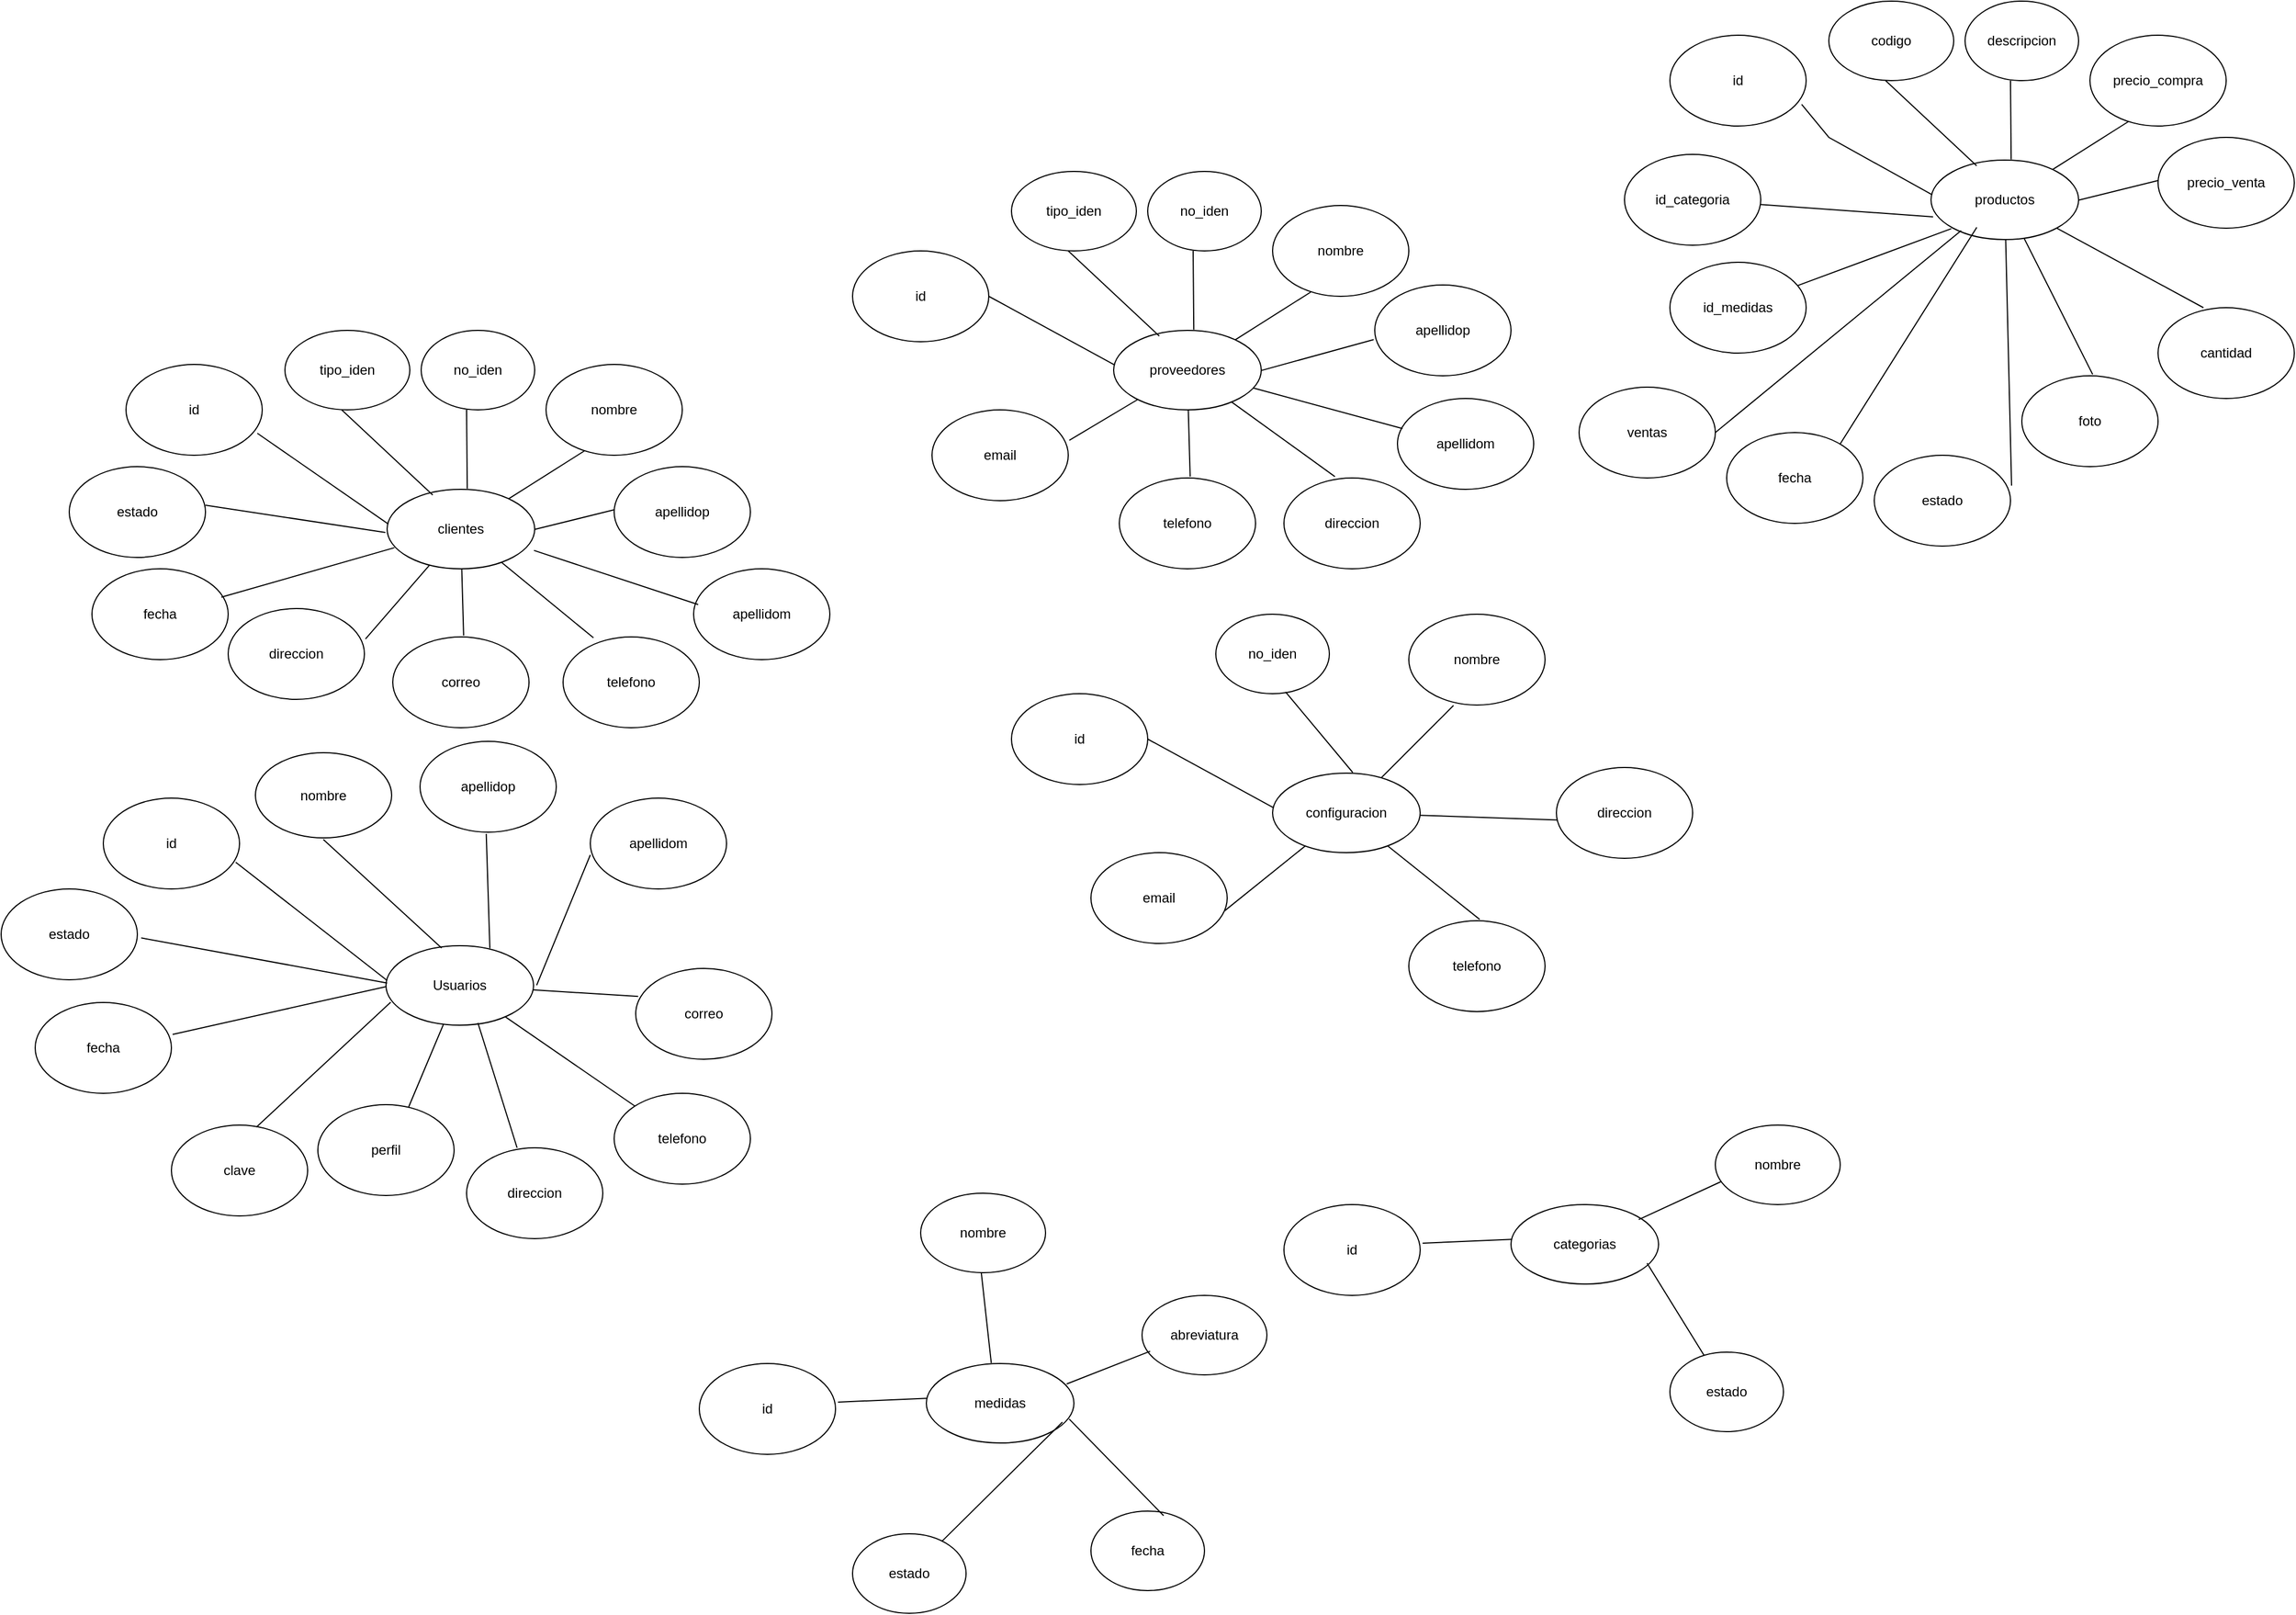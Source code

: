 <mxfile version="22.0.2" type="github" pages="2">
  <diagram name="Página-1" id="jNS-OsoAPbzubsZ5zcvM">
    <mxGraphModel dx="1664" dy="1669" grid="1" gridSize="10" guides="1" tooltips="1" connect="0" arrows="0" fold="1" page="1" pageScale="1" pageWidth="827" pageHeight="1169" math="0" shadow="0">
      <root>
        <mxCell id="0" />
        <mxCell id="1" parent="0" />
        <mxCell id="_Iu95v3-t_2ewTutbSRK-1" value="Usuarios" style="ellipse;whiteSpace=wrap;html=1;" parent="1" vertex="1">
          <mxGeometry x="-31" y="342" width="130" height="70" as="geometry" />
        </mxCell>
        <mxCell id="_Iu95v3-t_2ewTutbSRK-4" value="nombre" style="ellipse;whiteSpace=wrap;html=1;" parent="1" vertex="1">
          <mxGeometry x="-146" y="172" width="120" height="75" as="geometry" />
        </mxCell>
        <mxCell id="_Iu95v3-t_2ewTutbSRK-5" value="apellidop" style="ellipse;whiteSpace=wrap;html=1;" parent="1" vertex="1">
          <mxGeometry x="-1" y="162" width="120" height="80" as="geometry" />
        </mxCell>
        <mxCell id="_Iu95v3-t_2ewTutbSRK-6" value="correo" style="ellipse;whiteSpace=wrap;html=1;" parent="1" vertex="1">
          <mxGeometry x="189" y="362" width="120" height="80" as="geometry" />
        </mxCell>
        <mxCell id="_Iu95v3-t_2ewTutbSRK-7" value="telefono" style="ellipse;whiteSpace=wrap;html=1;" parent="1" vertex="1">
          <mxGeometry x="170" y="472" width="120" height="80" as="geometry" />
        </mxCell>
        <mxCell id="_Iu95v3-t_2ewTutbSRK-8" value="perfil" style="ellipse;whiteSpace=wrap;html=1;" parent="1" vertex="1">
          <mxGeometry x="-91" y="482" width="120" height="80" as="geometry" />
        </mxCell>
        <mxCell id="_Iu95v3-t_2ewTutbSRK-9" value="clave" style="ellipse;whiteSpace=wrap;html=1;" parent="1" vertex="1">
          <mxGeometry x="-220" y="500" width="120" height="80" as="geometry" />
        </mxCell>
        <mxCell id="_Iu95v3-t_2ewTutbSRK-22" value="" style="endArrow=none;html=1;rounded=0;exitX=0.704;exitY=0.032;exitDx=0;exitDy=0;exitPerimeter=0;entryX=0.486;entryY=1.018;entryDx=0;entryDy=0;entryPerimeter=0;" parent="1" source="_Iu95v3-t_2ewTutbSRK-1" target="_Iu95v3-t_2ewTutbSRK-5" edge="1">
          <mxGeometry width="50" height="50" relative="1" as="geometry">
            <mxPoint x="102" y="402" as="sourcePoint" />
            <mxPoint x="169" y="360" as="targetPoint" />
          </mxGeometry>
        </mxCell>
        <mxCell id="_Iu95v3-t_2ewTutbSRK-23" value="" style="endArrow=none;html=1;rounded=0;entryX=0.018;entryY=0.308;entryDx=0;entryDy=0;entryPerimeter=0;" parent="1" source="_Iu95v3-t_2ewTutbSRK-1" target="_Iu95v3-t_2ewTutbSRK-6" edge="1">
          <mxGeometry width="50" height="50" relative="1" as="geometry">
            <mxPoint x="109" y="470.5" as="sourcePoint" />
            <mxPoint x="179" y="453.5" as="targetPoint" />
          </mxGeometry>
        </mxCell>
        <mxCell id="_Iu95v3-t_2ewTutbSRK-24" value="id" style="ellipse;whiteSpace=wrap;html=1;" parent="1" vertex="1">
          <mxGeometry x="-280" y="212" width="120" height="80" as="geometry" />
        </mxCell>
        <mxCell id="_Iu95v3-t_2ewTutbSRK-25" value="" style="endArrow=none;html=1;rounded=0;" parent="1" source="_Iu95v3-t_2ewTutbSRK-1" target="_Iu95v3-t_2ewTutbSRK-7" edge="1">
          <mxGeometry width="50" height="50" relative="1" as="geometry">
            <mxPoint x="11" y="429.5" as="sourcePoint" />
            <mxPoint x="109" y="482" as="targetPoint" />
          </mxGeometry>
        </mxCell>
        <mxCell id="_Iu95v3-t_2ewTutbSRK-26" value="" style="endArrow=none;html=1;rounded=0;" parent="1" source="_Iu95v3-t_2ewTutbSRK-1" edge="1">
          <mxGeometry width="50" height="50" relative="1" as="geometry">
            <mxPoint x="-63" y="412" as="sourcePoint" />
            <mxPoint x="-11" y="484" as="targetPoint" />
          </mxGeometry>
        </mxCell>
        <mxCell id="_Iu95v3-t_2ewTutbSRK-27" value="" style="endArrow=none;html=1;rounded=0;exitX=0.032;exitY=0.711;exitDx=0;exitDy=0;exitPerimeter=0;entryX=0.624;entryY=0.022;entryDx=0;entryDy=0;entryPerimeter=0;" parent="1" source="_Iu95v3-t_2ewTutbSRK-1" edge="1" target="_Iu95v3-t_2ewTutbSRK-9">
          <mxGeometry width="50" height="50" relative="1" as="geometry">
            <mxPoint x="-50" y="372" as="sourcePoint" />
            <mxPoint x="-81" y="445" as="targetPoint" />
          </mxGeometry>
        </mxCell>
        <mxCell id="_Iu95v3-t_2ewTutbSRK-29" value="" style="endArrow=none;html=1;rounded=0;exitX=0.008;exitY=0.437;exitDx=0;exitDy=0;exitPerimeter=0;entryX=0.972;entryY=0.706;entryDx=0;entryDy=0;entryPerimeter=0;" parent="1" source="_Iu95v3-t_2ewTutbSRK-1" edge="1" target="_Iu95v3-t_2ewTutbSRK-24">
          <mxGeometry width="50" height="50" relative="1" as="geometry">
            <mxPoint x="-17.22" y="384.18" as="sourcePoint" />
            <mxPoint x="-141" y="312" as="targetPoint" />
          </mxGeometry>
        </mxCell>
        <mxCell id="_Iu95v3-t_2ewTutbSRK-35" value="clientes" style="ellipse;whiteSpace=wrap;html=1;" parent="1" vertex="1">
          <mxGeometry x="-30" y="-60" width="130" height="70" as="geometry" />
        </mxCell>
        <mxCell id="_Iu95v3-t_2ewTutbSRK-36" value="tipo_iden" style="ellipse;whiteSpace=wrap;html=1;" parent="1" vertex="1">
          <mxGeometry x="-120" y="-200" width="110" height="70" as="geometry" />
        </mxCell>
        <mxCell id="_Iu95v3-t_2ewTutbSRK-37" value="no_iden" style="ellipse;whiteSpace=wrap;html=1;" parent="1" vertex="1">
          <mxGeometry y="-200" width="100" height="70" as="geometry" />
        </mxCell>
        <mxCell id="_Iu95v3-t_2ewTutbSRK-38" value="nombre" style="ellipse;whiteSpace=wrap;html=1;" parent="1" vertex="1">
          <mxGeometry x="110" y="-170" width="120" height="80" as="geometry" />
        </mxCell>
        <mxCell id="_Iu95v3-t_2ewTutbSRK-39" value="apellidop" style="ellipse;whiteSpace=wrap;html=1;" parent="1" vertex="1">
          <mxGeometry x="170" y="-80" width="120" height="80" as="geometry" />
        </mxCell>
        <mxCell id="_Iu95v3-t_2ewTutbSRK-40" value="telefono" style="ellipse;whiteSpace=wrap;html=1;" parent="1" vertex="1">
          <mxGeometry x="125" y="70" width="120" height="80" as="geometry" />
        </mxCell>
        <mxCell id="_Iu95v3-t_2ewTutbSRK-41" value="correo" style="ellipse;whiteSpace=wrap;html=1;" parent="1" vertex="1">
          <mxGeometry x="-25" y="70" width="120" height="80" as="geometry" />
        </mxCell>
        <mxCell id="_Iu95v3-t_2ewTutbSRK-42" value="direccion" style="ellipse;whiteSpace=wrap;html=1;" parent="1" vertex="1">
          <mxGeometry x="-170" y="45" width="120" height="80" as="geometry" />
        </mxCell>
        <mxCell id="_Iu95v3-t_2ewTutbSRK-44" value="" style="endArrow=none;html=1;rounded=0;" parent="1" source="_Iu95v3-t_2ewTutbSRK-35" edge="1">
          <mxGeometry width="50" height="50" relative="1" as="geometry">
            <mxPoint x="93.497" y="-53.749" as="sourcePoint" />
            <mxPoint x="144" y="-94" as="targetPoint" />
          </mxGeometry>
        </mxCell>
        <mxCell id="_Iu95v3-t_2ewTutbSRK-45" value="" style="endArrow=none;html=1;rounded=0;exitX=0.998;exitY=0.506;exitDx=0;exitDy=0;exitPerimeter=0;" parent="1" source="_Iu95v3-t_2ewTutbSRK-35" edge="1">
          <mxGeometry width="50" height="50" relative="1" as="geometry">
            <mxPoint x="103" as="sourcePoint" />
            <mxPoint x="170" y="-42" as="targetPoint" />
          </mxGeometry>
        </mxCell>
        <mxCell id="_Iu95v3-t_2ewTutbSRK-46" value="" style="endArrow=none;html=1;rounded=0;entryX=0.223;entryY=0.01;entryDx=0;entryDy=0;entryPerimeter=0;" parent="1" source="_Iu95v3-t_2ewTutbSRK-35" edge="1" target="_Iu95v3-t_2ewTutbSRK-40">
          <mxGeometry width="50" height="50" relative="1" as="geometry">
            <mxPoint x="110" y="68.5" as="sourcePoint" />
            <mxPoint x="180" y="51.5" as="targetPoint" />
          </mxGeometry>
        </mxCell>
        <mxCell id="_Iu95v3-t_2ewTutbSRK-47" value="id" style="ellipse;whiteSpace=wrap;html=1;" parent="1" vertex="1">
          <mxGeometry x="-260" y="-170" width="120" height="80" as="geometry" />
        </mxCell>
        <mxCell id="_Iu95v3-t_2ewTutbSRK-48" value="" style="endArrow=none;html=1;rounded=0;entryX=0.52;entryY=-0.015;entryDx=0;entryDy=0;entryPerimeter=0;" parent="1" source="_Iu95v3-t_2ewTutbSRK-35" target="_Iu95v3-t_2ewTutbSRK-41" edge="1">
          <mxGeometry width="50" height="50" relative="1" as="geometry">
            <mxPoint x="12" y="27.5" as="sourcePoint" />
            <mxPoint x="110" y="80" as="targetPoint" />
          </mxGeometry>
        </mxCell>
        <mxCell id="_Iu95v3-t_2ewTutbSRK-49" value="" style="endArrow=none;html=1;rounded=0;entryX=1.008;entryY=0.335;entryDx=0;entryDy=0;entryPerimeter=0;" parent="1" source="_Iu95v3-t_2ewTutbSRK-35" target="_Iu95v3-t_2ewTutbSRK-42" edge="1">
          <mxGeometry width="50" height="50" relative="1" as="geometry">
            <mxPoint x="-62" y="10" as="sourcePoint" />
            <mxPoint x="-10" y="82" as="targetPoint" />
          </mxGeometry>
        </mxCell>
        <mxCell id="_Iu95v3-t_2ewTutbSRK-51" value="" style="endArrow=none;html=1;rounded=0;exitX=0.008;exitY=0.437;exitDx=0;exitDy=0;exitPerimeter=0;entryX=0.964;entryY=0.758;entryDx=0;entryDy=0;entryPerimeter=0;" parent="1" source="_Iu95v3-t_2ewTutbSRK-35" edge="1" target="_Iu95v3-t_2ewTutbSRK-47">
          <mxGeometry width="50" height="50" relative="1" as="geometry">
            <mxPoint x="-16.22" y="-17.82" as="sourcePoint" />
            <mxPoint x="-140" y="-90" as="targetPoint" />
          </mxGeometry>
        </mxCell>
        <mxCell id="_Iu95v3-t_2ewTutbSRK-52" value="" style="endArrow=none;html=1;rounded=0;exitX=0.309;exitY=0.071;exitDx=0;exitDy=0;exitPerimeter=0;" parent="1" source="_Iu95v3-t_2ewTutbSRK-35" edge="1">
          <mxGeometry width="50" height="50" relative="1" as="geometry">
            <mxPoint x="54" y="-58" as="sourcePoint" />
            <mxPoint x="-70" y="-130" as="targetPoint" />
          </mxGeometry>
        </mxCell>
        <mxCell id="_Iu95v3-t_2ewTutbSRK-53" value="" style="endArrow=none;html=1;rounded=0;exitX=0.543;exitY=-0.009;exitDx=0;exitDy=0;exitPerimeter=0;" parent="1" source="_Iu95v3-t_2ewTutbSRK-35" edge="1">
          <mxGeometry width="50" height="50" relative="1" as="geometry">
            <mxPoint x="120" y="-55" as="sourcePoint" />
            <mxPoint x="40" y="-130" as="targetPoint" />
          </mxGeometry>
        </mxCell>
        <mxCell id="_Iu95v3-t_2ewTutbSRK-54" value="proveedores" style="ellipse;whiteSpace=wrap;html=1;" parent="1" vertex="1">
          <mxGeometry x="610" y="-200" width="130" height="70" as="geometry" />
        </mxCell>
        <mxCell id="_Iu95v3-t_2ewTutbSRK-55" value="tipo_iden" style="ellipse;whiteSpace=wrap;html=1;" parent="1" vertex="1">
          <mxGeometry x="520" y="-340" width="110" height="70" as="geometry" />
        </mxCell>
        <mxCell id="_Iu95v3-t_2ewTutbSRK-56" value="no_iden" style="ellipse;whiteSpace=wrap;html=1;" parent="1" vertex="1">
          <mxGeometry x="640" y="-340" width="100" height="70" as="geometry" />
        </mxCell>
        <mxCell id="_Iu95v3-t_2ewTutbSRK-57" value="nombre" style="ellipse;whiteSpace=wrap;html=1;" parent="1" vertex="1">
          <mxGeometry x="750" y="-310" width="120" height="80" as="geometry" />
        </mxCell>
        <mxCell id="_Iu95v3-t_2ewTutbSRK-58" value="apellidop" style="ellipse;whiteSpace=wrap;html=1;" parent="1" vertex="1">
          <mxGeometry x="840" y="-240" width="120" height="80" as="geometry" />
        </mxCell>
        <mxCell id="_Iu95v3-t_2ewTutbSRK-59" value="direccion" style="ellipse;whiteSpace=wrap;html=1;" parent="1" vertex="1">
          <mxGeometry x="760" y="-70" width="120" height="80" as="geometry" />
        </mxCell>
        <mxCell id="_Iu95v3-t_2ewTutbSRK-60" value="telefono" style="ellipse;whiteSpace=wrap;html=1;" parent="1" vertex="1">
          <mxGeometry x="615" y="-70" width="120" height="80" as="geometry" />
        </mxCell>
        <mxCell id="_Iu95v3-t_2ewTutbSRK-61" value="email" style="ellipse;whiteSpace=wrap;html=1;" parent="1" vertex="1">
          <mxGeometry x="450" y="-130" width="120" height="80" as="geometry" />
        </mxCell>
        <mxCell id="_Iu95v3-t_2ewTutbSRK-62" value="" style="endArrow=none;html=1;rounded=0;" parent="1" source="_Iu95v3-t_2ewTutbSRK-54" edge="1">
          <mxGeometry width="50" height="50" relative="1" as="geometry">
            <mxPoint x="733.497" y="-193.749" as="sourcePoint" />
            <mxPoint x="784" y="-234" as="targetPoint" />
          </mxGeometry>
        </mxCell>
        <mxCell id="_Iu95v3-t_2ewTutbSRK-63" value="" style="endArrow=none;html=1;rounded=0;exitX=0.998;exitY=0.506;exitDx=0;exitDy=0;exitPerimeter=0;entryX=-0.008;entryY=0.602;entryDx=0;entryDy=0;entryPerimeter=0;" parent="1" source="_Iu95v3-t_2ewTutbSRK-54" edge="1" target="_Iu95v3-t_2ewTutbSRK-58">
          <mxGeometry width="50" height="50" relative="1" as="geometry">
            <mxPoint x="743" y="-140" as="sourcePoint" />
            <mxPoint x="810" y="-182" as="targetPoint" />
          </mxGeometry>
        </mxCell>
        <mxCell id="_Iu95v3-t_2ewTutbSRK-64" value="" style="endArrow=none;html=1;rounded=0;entryX=0.374;entryY=-0.015;entryDx=0;entryDy=0;entryPerimeter=0;" parent="1" source="_Iu95v3-t_2ewTutbSRK-54" edge="1" target="_Iu95v3-t_2ewTutbSRK-59">
          <mxGeometry width="50" height="50" relative="1" as="geometry">
            <mxPoint x="750" y="-71.5" as="sourcePoint" />
            <mxPoint x="820" y="-88.5" as="targetPoint" />
          </mxGeometry>
        </mxCell>
        <mxCell id="_Iu95v3-t_2ewTutbSRK-65" value="id" style="ellipse;whiteSpace=wrap;html=1;" parent="1" vertex="1">
          <mxGeometry x="380" y="-270" width="120" height="80" as="geometry" />
        </mxCell>
        <mxCell id="_Iu95v3-t_2ewTutbSRK-66" value="" style="endArrow=none;html=1;rounded=0;entryX=0.52;entryY=-0.015;entryDx=0;entryDy=0;entryPerimeter=0;" parent="1" source="_Iu95v3-t_2ewTutbSRK-54" target="_Iu95v3-t_2ewTutbSRK-60" edge="1">
          <mxGeometry width="50" height="50" relative="1" as="geometry">
            <mxPoint x="652" y="-112.5" as="sourcePoint" />
            <mxPoint x="750" y="-60" as="targetPoint" />
          </mxGeometry>
        </mxCell>
        <mxCell id="_Iu95v3-t_2ewTutbSRK-67" value="" style="endArrow=none;html=1;rounded=0;entryX=1.008;entryY=0.335;entryDx=0;entryDy=0;entryPerimeter=0;" parent="1" source="_Iu95v3-t_2ewTutbSRK-54" target="_Iu95v3-t_2ewTutbSRK-61" edge="1">
          <mxGeometry width="50" height="50" relative="1" as="geometry">
            <mxPoint x="578" y="-130" as="sourcePoint" />
            <mxPoint x="630" y="-58" as="targetPoint" />
          </mxGeometry>
        </mxCell>
        <mxCell id="_Iu95v3-t_2ewTutbSRK-68" value="" style="endArrow=none;html=1;rounded=0;exitX=0.008;exitY=0.437;exitDx=0;exitDy=0;exitPerimeter=0;" parent="1" source="_Iu95v3-t_2ewTutbSRK-54" edge="1">
          <mxGeometry width="50" height="50" relative="1" as="geometry">
            <mxPoint x="623.78" y="-157.82" as="sourcePoint" />
            <mxPoint x="500" y="-230" as="targetPoint" />
          </mxGeometry>
        </mxCell>
        <mxCell id="_Iu95v3-t_2ewTutbSRK-69" value="" style="endArrow=none;html=1;rounded=0;exitX=0.309;exitY=0.071;exitDx=0;exitDy=0;exitPerimeter=0;" parent="1" source="_Iu95v3-t_2ewTutbSRK-54" edge="1">
          <mxGeometry width="50" height="50" relative="1" as="geometry">
            <mxPoint x="694" y="-198" as="sourcePoint" />
            <mxPoint x="570" y="-270" as="targetPoint" />
          </mxGeometry>
        </mxCell>
        <mxCell id="_Iu95v3-t_2ewTutbSRK-70" value="" style="endArrow=none;html=1;rounded=0;exitX=0.543;exitY=-0.009;exitDx=0;exitDy=0;exitPerimeter=0;" parent="1" source="_Iu95v3-t_2ewTutbSRK-54" edge="1">
          <mxGeometry width="50" height="50" relative="1" as="geometry">
            <mxPoint x="760" y="-195" as="sourcePoint" />
            <mxPoint x="680" y="-270" as="targetPoint" />
          </mxGeometry>
        </mxCell>
        <mxCell id="_Iu95v3-t_2ewTutbSRK-71" value="configuracion" style="ellipse;whiteSpace=wrap;html=1;" parent="1" vertex="1">
          <mxGeometry x="750" y="190" width="130" height="70" as="geometry" />
        </mxCell>
        <mxCell id="_Iu95v3-t_2ewTutbSRK-73" value="no_iden" style="ellipse;whiteSpace=wrap;html=1;" parent="1" vertex="1">
          <mxGeometry x="700" y="50" width="100" height="70" as="geometry" />
        </mxCell>
        <mxCell id="_Iu95v3-t_2ewTutbSRK-74" value="nombre" style="ellipse;whiteSpace=wrap;html=1;" parent="1" vertex="1">
          <mxGeometry x="870" y="50" width="120" height="80" as="geometry" />
        </mxCell>
        <mxCell id="_Iu95v3-t_2ewTutbSRK-76" value="direccion" style="ellipse;whiteSpace=wrap;html=1;" parent="1" vertex="1">
          <mxGeometry x="1000" y="185" width="120" height="80" as="geometry" />
        </mxCell>
        <mxCell id="_Iu95v3-t_2ewTutbSRK-77" value="telefono" style="ellipse;whiteSpace=wrap;html=1;" parent="1" vertex="1">
          <mxGeometry x="870" y="320" width="120" height="80" as="geometry" />
        </mxCell>
        <mxCell id="_Iu95v3-t_2ewTutbSRK-78" value="email" style="ellipse;whiteSpace=wrap;html=1;" parent="1" vertex="1">
          <mxGeometry x="590" y="260" width="120" height="80" as="geometry" />
        </mxCell>
        <mxCell id="_Iu95v3-t_2ewTutbSRK-79" value="" style="endArrow=none;html=1;rounded=0;entryX=0.328;entryY=1.005;entryDx=0;entryDy=0;entryPerimeter=0;" parent="1" source="_Iu95v3-t_2ewTutbSRK-71" target="_Iu95v3-t_2ewTutbSRK-74" edge="1">
          <mxGeometry width="50" height="50" relative="1" as="geometry">
            <mxPoint x="873.497" y="196.251" as="sourcePoint" />
            <mxPoint x="924" y="156" as="targetPoint" />
          </mxGeometry>
        </mxCell>
        <mxCell id="_Iu95v3-t_2ewTutbSRK-81" value="" style="endArrow=none;html=1;rounded=0;entryX=0.005;entryY=0.578;entryDx=0;entryDy=0;entryPerimeter=0;" parent="1" source="_Iu95v3-t_2ewTutbSRK-71" target="_Iu95v3-t_2ewTutbSRK-76" edge="1">
          <mxGeometry width="50" height="50" relative="1" as="geometry">
            <mxPoint x="890" y="318.5" as="sourcePoint" />
            <mxPoint x="960" y="301.5" as="targetPoint" />
          </mxGeometry>
        </mxCell>
        <mxCell id="_Iu95v3-t_2ewTutbSRK-82" value="id" style="ellipse;whiteSpace=wrap;html=1;" parent="1" vertex="1">
          <mxGeometry x="520" y="120" width="120" height="80" as="geometry" />
        </mxCell>
        <mxCell id="_Iu95v3-t_2ewTutbSRK-83" value="" style="endArrow=none;html=1;rounded=0;entryX=0.52;entryY=-0.015;entryDx=0;entryDy=0;entryPerimeter=0;" parent="1" source="_Iu95v3-t_2ewTutbSRK-71" target="_Iu95v3-t_2ewTutbSRK-77" edge="1">
          <mxGeometry width="50" height="50" relative="1" as="geometry">
            <mxPoint x="792" y="277.5" as="sourcePoint" />
            <mxPoint x="890" y="330" as="targetPoint" />
          </mxGeometry>
        </mxCell>
        <mxCell id="_Iu95v3-t_2ewTutbSRK-84" value="" style="endArrow=none;html=1;rounded=0;entryX=0.982;entryY=0.64;entryDx=0;entryDy=0;entryPerimeter=0;" parent="1" source="_Iu95v3-t_2ewTutbSRK-71" target="_Iu95v3-t_2ewTutbSRK-78" edge="1">
          <mxGeometry width="50" height="50" relative="1" as="geometry">
            <mxPoint x="718" y="260" as="sourcePoint" />
            <mxPoint x="770" y="332" as="targetPoint" />
          </mxGeometry>
        </mxCell>
        <mxCell id="_Iu95v3-t_2ewTutbSRK-85" value="" style="endArrow=none;html=1;rounded=0;exitX=0.008;exitY=0.437;exitDx=0;exitDy=0;exitPerimeter=0;" parent="1" source="_Iu95v3-t_2ewTutbSRK-71" edge="1">
          <mxGeometry width="50" height="50" relative="1" as="geometry">
            <mxPoint x="763.78" y="232.18" as="sourcePoint" />
            <mxPoint x="640" y="160" as="targetPoint" />
          </mxGeometry>
        </mxCell>
        <mxCell id="_Iu95v3-t_2ewTutbSRK-87" value="" style="endArrow=none;html=1;rounded=0;exitX=0.543;exitY=-0.009;exitDx=0;exitDy=0;exitPerimeter=0;entryX=0.614;entryY=0.977;entryDx=0;entryDy=0;entryPerimeter=0;" parent="1" source="_Iu95v3-t_2ewTutbSRK-71" target="_Iu95v3-t_2ewTutbSRK-73" edge="1">
          <mxGeometry width="50" height="50" relative="1" as="geometry">
            <mxPoint x="900" y="195" as="sourcePoint" />
            <mxPoint x="820" y="120" as="targetPoint" />
          </mxGeometry>
        </mxCell>
        <mxCell id="_Iu95v3-t_2ewTutbSRK-88" value="categorias" style="ellipse;whiteSpace=wrap;html=1;" parent="1" vertex="1">
          <mxGeometry x="960" y="570" width="130" height="70" as="geometry" />
        </mxCell>
        <mxCell id="_Iu95v3-t_2ewTutbSRK-89" value="nombre" style="ellipse;whiteSpace=wrap;html=1;" parent="1" vertex="1">
          <mxGeometry x="1140" y="500" width="110" height="70" as="geometry" />
        </mxCell>
        <mxCell id="_Iu95v3-t_2ewTutbSRK-90" value="estado" style="ellipse;whiteSpace=wrap;html=1;" parent="1" vertex="1">
          <mxGeometry x="1100" y="700" width="100" height="70" as="geometry" />
        </mxCell>
        <mxCell id="_Iu95v3-t_2ewTutbSRK-100" value="id" style="ellipse;whiteSpace=wrap;html=1;" parent="1" vertex="1">
          <mxGeometry x="760" y="570" width="120" height="80" as="geometry" />
        </mxCell>
        <mxCell id="_Iu95v3-t_2ewTutbSRK-104" value="" style="endArrow=none;html=1;rounded=0;exitX=0.008;exitY=0.437;exitDx=0;exitDy=0;exitPerimeter=0;entryX=1.018;entryY=0.425;entryDx=0;entryDy=0;entryPerimeter=0;" parent="1" source="_Iu95v3-t_2ewTutbSRK-88" target="_Iu95v3-t_2ewTutbSRK-100" edge="1">
          <mxGeometry width="50" height="50" relative="1" as="geometry">
            <mxPoint x="973.78" y="612.18" as="sourcePoint" />
            <mxPoint x="850" y="540" as="targetPoint" />
          </mxGeometry>
        </mxCell>
        <mxCell id="_Iu95v3-t_2ewTutbSRK-105" value="" style="endArrow=none;html=1;rounded=0;exitX=0.866;exitY=0.189;exitDx=0;exitDy=0;exitPerimeter=0;entryX=0.049;entryY=0.709;entryDx=0;entryDy=0;entryPerimeter=0;" parent="1" source="_Iu95v3-t_2ewTutbSRK-88" target="_Iu95v3-t_2ewTutbSRK-89" edge="1">
          <mxGeometry width="50" height="50" relative="1" as="geometry">
            <mxPoint x="1044" y="572" as="sourcePoint" />
            <mxPoint x="920" y="500" as="targetPoint" />
          </mxGeometry>
        </mxCell>
        <mxCell id="_Iu95v3-t_2ewTutbSRK-106" value="" style="endArrow=none;html=1;rounded=0;exitX=0.922;exitY=0.737;exitDx=0;exitDy=0;exitPerimeter=0;" parent="1" source="_Iu95v3-t_2ewTutbSRK-88" target="_Iu95v3-t_2ewTutbSRK-90" edge="1">
          <mxGeometry width="50" height="50" relative="1" as="geometry">
            <mxPoint x="1110" y="575" as="sourcePoint" />
            <mxPoint x="1030" y="500" as="targetPoint" />
          </mxGeometry>
        </mxCell>
        <mxCell id="_Iu95v3-t_2ewTutbSRK-107" value="medidas" style="ellipse;whiteSpace=wrap;html=1;" parent="1" vertex="1">
          <mxGeometry x="445" y="710" width="130" height="70" as="geometry" />
        </mxCell>
        <mxCell id="_Iu95v3-t_2ewTutbSRK-108" value="nombre" style="ellipse;whiteSpace=wrap;html=1;" parent="1" vertex="1">
          <mxGeometry x="440" y="560" width="110" height="70" as="geometry" />
        </mxCell>
        <mxCell id="_Iu95v3-t_2ewTutbSRK-109" value="estado" style="ellipse;whiteSpace=wrap;html=1;" parent="1" vertex="1">
          <mxGeometry x="380" y="860" width="100" height="70" as="geometry" />
        </mxCell>
        <mxCell id="_Iu95v3-t_2ewTutbSRK-110" value="id" style="ellipse;whiteSpace=wrap;html=1;" parent="1" vertex="1">
          <mxGeometry x="245" y="710" width="120" height="80" as="geometry" />
        </mxCell>
        <mxCell id="_Iu95v3-t_2ewTutbSRK-111" value="" style="endArrow=none;html=1;rounded=0;exitX=0.008;exitY=0.437;exitDx=0;exitDy=0;exitPerimeter=0;entryX=1.018;entryY=0.425;entryDx=0;entryDy=0;entryPerimeter=0;" parent="1" source="_Iu95v3-t_2ewTutbSRK-107" target="_Iu95v3-t_2ewTutbSRK-110" edge="1">
          <mxGeometry width="50" height="50" relative="1" as="geometry">
            <mxPoint x="458.78" y="752.18" as="sourcePoint" />
            <mxPoint x="335" y="680" as="targetPoint" />
          </mxGeometry>
        </mxCell>
        <mxCell id="_Iu95v3-t_2ewTutbSRK-112" value="" style="endArrow=none;html=1;rounded=0;exitX=0.44;exitY=-0.006;exitDx=0;exitDy=0;exitPerimeter=0;entryX=0.485;entryY=0.994;entryDx=0;entryDy=0;entryPerimeter=0;" parent="1" source="_Iu95v3-t_2ewTutbSRK-107" target="_Iu95v3-t_2ewTutbSRK-108" edge="1">
          <mxGeometry width="50" height="50" relative="1" as="geometry">
            <mxPoint x="529" y="712" as="sourcePoint" />
            <mxPoint x="405" y="640" as="targetPoint" />
          </mxGeometry>
        </mxCell>
        <mxCell id="_Iu95v3-t_2ewTutbSRK-113" value="" style="endArrow=none;html=1;rounded=0;exitX=0.922;exitY=0.737;exitDx=0;exitDy=0;exitPerimeter=0;" parent="1" source="_Iu95v3-t_2ewTutbSRK-107" target="_Iu95v3-t_2ewTutbSRK-109" edge="1">
          <mxGeometry width="50" height="50" relative="1" as="geometry">
            <mxPoint x="595" y="715" as="sourcePoint" />
            <mxPoint x="515" y="640" as="targetPoint" />
          </mxGeometry>
        </mxCell>
        <mxCell id="_Iu95v3-t_2ewTutbSRK-114" value="abreviatura" style="ellipse;whiteSpace=wrap;html=1;" parent="1" vertex="1">
          <mxGeometry x="635" y="650" width="110" height="70" as="geometry" />
        </mxCell>
        <mxCell id="_Iu95v3-t_2ewTutbSRK-115" value="" style="endArrow=none;html=1;rounded=0;exitX=0.065;exitY=0.703;exitDx=0;exitDy=0;exitPerimeter=0;entryX=0.951;entryY=0.257;entryDx=0;entryDy=0;entryPerimeter=0;" parent="1" source="_Iu95v3-t_2ewTutbSRK-114" target="_Iu95v3-t_2ewTutbSRK-107" edge="1">
          <mxGeometry width="50" height="50" relative="1" as="geometry">
            <mxPoint x="635" y="700" as="sourcePoint" />
            <mxPoint x="626" y="620" as="targetPoint" />
          </mxGeometry>
        </mxCell>
        <mxCell id="_Iu95v3-t_2ewTutbSRK-116" value="productos" style="ellipse;whiteSpace=wrap;html=1;" parent="1" vertex="1">
          <mxGeometry x="1330" y="-350" width="130" height="70" as="geometry" />
        </mxCell>
        <mxCell id="_Iu95v3-t_2ewTutbSRK-117" value="codigo" style="ellipse;whiteSpace=wrap;html=1;" parent="1" vertex="1">
          <mxGeometry x="1240" y="-490" width="110" height="70" as="geometry" />
        </mxCell>
        <mxCell id="_Iu95v3-t_2ewTutbSRK-118" value="descripcion" style="ellipse;whiteSpace=wrap;html=1;" parent="1" vertex="1">
          <mxGeometry x="1360" y="-490" width="100" height="70" as="geometry" />
        </mxCell>
        <mxCell id="_Iu95v3-t_2ewTutbSRK-119" value="precio_compra" style="ellipse;whiteSpace=wrap;html=1;" parent="1" vertex="1">
          <mxGeometry x="1470" y="-460" width="120" height="80" as="geometry" />
        </mxCell>
        <mxCell id="_Iu95v3-t_2ewTutbSRK-120" value="precio_venta" style="ellipse;whiteSpace=wrap;html=1;" parent="1" vertex="1">
          <mxGeometry x="1530" y="-370" width="120" height="80" as="geometry" />
        </mxCell>
        <mxCell id="_Iu95v3-t_2ewTutbSRK-121" value="cantidad" style="ellipse;whiteSpace=wrap;html=1;" parent="1" vertex="1">
          <mxGeometry x="1530" y="-220" width="120" height="80" as="geometry" />
        </mxCell>
        <mxCell id="_Iu95v3-t_2ewTutbSRK-122" value="foto" style="ellipse;whiteSpace=wrap;html=1;" parent="1" vertex="1">
          <mxGeometry x="1410" y="-160" width="120" height="80" as="geometry" />
        </mxCell>
        <mxCell id="_Iu95v3-t_2ewTutbSRK-123" value="estado" style="ellipse;whiteSpace=wrap;html=1;" parent="1" vertex="1">
          <mxGeometry x="1280" y="-90" width="120" height="80" as="geometry" />
        </mxCell>
        <mxCell id="_Iu95v3-t_2ewTutbSRK-124" value="" style="endArrow=none;html=1;rounded=0;" parent="1" source="_Iu95v3-t_2ewTutbSRK-116" edge="1">
          <mxGeometry width="50" height="50" relative="1" as="geometry">
            <mxPoint x="1453.497" y="-343.749" as="sourcePoint" />
            <mxPoint x="1504" y="-384" as="targetPoint" />
          </mxGeometry>
        </mxCell>
        <mxCell id="_Iu95v3-t_2ewTutbSRK-125" value="" style="endArrow=none;html=1;rounded=0;exitX=0.998;exitY=0.506;exitDx=0;exitDy=0;exitPerimeter=0;" parent="1" source="_Iu95v3-t_2ewTutbSRK-116" edge="1">
          <mxGeometry width="50" height="50" relative="1" as="geometry">
            <mxPoint x="1463" y="-290" as="sourcePoint" />
            <mxPoint x="1530" y="-332" as="targetPoint" />
          </mxGeometry>
        </mxCell>
        <mxCell id="_Iu95v3-t_2ewTutbSRK-126" value="" style="endArrow=none;html=1;rounded=0;entryX=0.333;entryY=0;entryDx=0;entryDy=0;entryPerimeter=0;" parent="1" source="_Iu95v3-t_2ewTutbSRK-116" target="_Iu95v3-t_2ewTutbSRK-121" edge="1">
          <mxGeometry width="50" height="50" relative="1" as="geometry">
            <mxPoint x="1470" y="-221.5" as="sourcePoint" />
            <mxPoint x="1540" y="-238.5" as="targetPoint" />
          </mxGeometry>
        </mxCell>
        <mxCell id="_Iu95v3-t_2ewTutbSRK-127" value="id" style="ellipse;whiteSpace=wrap;html=1;" parent="1" vertex="1">
          <mxGeometry x="1100" y="-460" width="120" height="80" as="geometry" />
        </mxCell>
        <mxCell id="_Iu95v3-t_2ewTutbSRK-128" value="" style="endArrow=none;html=1;rounded=0;entryX=0.52;entryY=-0.015;entryDx=0;entryDy=0;entryPerimeter=0;" parent="1" source="_Iu95v3-t_2ewTutbSRK-116" target="_Iu95v3-t_2ewTutbSRK-122" edge="1">
          <mxGeometry width="50" height="50" relative="1" as="geometry">
            <mxPoint x="1372" y="-262.5" as="sourcePoint" />
            <mxPoint x="1470" y="-210" as="targetPoint" />
          </mxGeometry>
        </mxCell>
        <mxCell id="_Iu95v3-t_2ewTutbSRK-129" value="" style="endArrow=none;html=1;rounded=0;entryX=1.008;entryY=0.335;entryDx=0;entryDy=0;entryPerimeter=0;" parent="1" source="_Iu95v3-t_2ewTutbSRK-116" target="_Iu95v3-t_2ewTutbSRK-123" edge="1">
          <mxGeometry width="50" height="50" relative="1" as="geometry">
            <mxPoint x="1298" y="-280" as="sourcePoint" />
            <mxPoint x="1350" y="-208" as="targetPoint" />
          </mxGeometry>
        </mxCell>
        <mxCell id="_Iu95v3-t_2ewTutbSRK-130" value="" style="endArrow=none;html=1;rounded=0;exitX=0.008;exitY=0.437;exitDx=0;exitDy=0;exitPerimeter=0;entryX=0.967;entryY=0.762;entryDx=0;entryDy=0;entryPerimeter=0;" parent="1" source="_Iu95v3-t_2ewTutbSRK-116" edge="1" target="_Iu95v3-t_2ewTutbSRK-127">
          <mxGeometry width="50" height="50" relative="1" as="geometry">
            <mxPoint x="1343.78" y="-307.82" as="sourcePoint" />
            <mxPoint x="1220" y="-380" as="targetPoint" />
            <Array as="points">
              <mxPoint x="1240" y="-370" />
            </Array>
          </mxGeometry>
        </mxCell>
        <mxCell id="_Iu95v3-t_2ewTutbSRK-131" value="" style="endArrow=none;html=1;rounded=0;exitX=0.309;exitY=0.071;exitDx=0;exitDy=0;exitPerimeter=0;" parent="1" source="_Iu95v3-t_2ewTutbSRK-116" edge="1">
          <mxGeometry width="50" height="50" relative="1" as="geometry">
            <mxPoint x="1414" y="-348" as="sourcePoint" />
            <mxPoint x="1290" y="-420" as="targetPoint" />
          </mxGeometry>
        </mxCell>
        <mxCell id="_Iu95v3-t_2ewTutbSRK-132" value="" style="endArrow=none;html=1;rounded=0;exitX=0.543;exitY=-0.009;exitDx=0;exitDy=0;exitPerimeter=0;" parent="1" source="_Iu95v3-t_2ewTutbSRK-116" edge="1">
          <mxGeometry width="50" height="50" relative="1" as="geometry">
            <mxPoint x="1480" y="-345" as="sourcePoint" />
            <mxPoint x="1400" y="-420" as="targetPoint" />
          </mxGeometry>
        </mxCell>
        <mxCell id="_Iu95v3-t_2ewTutbSRK-133" value="id_medidas" style="ellipse;whiteSpace=wrap;html=1;" parent="1" vertex="1">
          <mxGeometry x="1100" y="-260" width="120" height="80" as="geometry" />
        </mxCell>
        <mxCell id="_Iu95v3-t_2ewTutbSRK-134" value="" style="endArrow=none;html=1;rounded=0;exitX=0.137;exitY=0.863;exitDx=0;exitDy=0;exitPerimeter=0;" parent="1" source="_Iu95v3-t_2ewTutbSRK-116" edge="1" target="_Iu95v3-t_2ewTutbSRK-133">
          <mxGeometry width="50" height="50" relative="1" as="geometry">
            <mxPoint x="1259" y="-337" as="sourcePoint" />
            <mxPoint x="1240" y="-190" as="targetPoint" />
          </mxGeometry>
        </mxCell>
        <mxCell id="_Iu95v3-t_2ewTutbSRK-135" value="id_categoria" style="ellipse;whiteSpace=wrap;html=1;" parent="1" vertex="1">
          <mxGeometry x="1060" y="-355" width="120" height="80" as="geometry" />
        </mxCell>
        <mxCell id="_Iu95v3-t_2ewTutbSRK-136" value="" style="endArrow=none;html=1;rounded=0;exitX=0.014;exitY=0.714;exitDx=0;exitDy=0;exitPerimeter=0;" parent="1" source="_Iu95v3-t_2ewTutbSRK-116" edge="1" target="_Iu95v3-t_2ewTutbSRK-135">
          <mxGeometry width="50" height="50" relative="1" as="geometry">
            <mxPoint x="1288" y="-380" as="sourcePoint" />
            <mxPoint x="1180" y="-280" as="targetPoint" />
          </mxGeometry>
        </mxCell>
        <mxCell id="fbYy2Jsb7YKnKd-WoP46-1" value="apellidom" style="ellipse;whiteSpace=wrap;html=1;" parent="1" vertex="1">
          <mxGeometry x="149" y="212" width="120" height="80" as="geometry" />
        </mxCell>
        <mxCell id="fbYy2Jsb7YKnKd-WoP46-2" value="" style="endArrow=none;html=1;rounded=0;exitX=1.021;exitY=0.497;exitDx=0;exitDy=0;exitPerimeter=0;entryX=0;entryY=0.625;entryDx=0;entryDy=0;entryPerimeter=0;" parent="1" source="_Iu95v3-t_2ewTutbSRK-1" target="fbYy2Jsb7YKnKd-WoP46-1" edge="1">
          <mxGeometry width="50" height="50" relative="1" as="geometry">
            <mxPoint x="239" y="472" as="sourcePoint" />
            <mxPoint x="289" y="422" as="targetPoint" />
          </mxGeometry>
        </mxCell>
        <mxCell id="QVzOtYVVg_7uZedA2Yo5-1" value="" style="endArrow=none;html=1;rounded=0;exitX=0.998;exitY=0.506;exitDx=0;exitDy=0;exitPerimeter=0;entryX=0.498;entryY=1.018;entryDx=0;entryDy=0;entryPerimeter=0;" parent="1" target="_Iu95v3-t_2ewTutbSRK-4" edge="1">
          <mxGeometry width="50" height="50" relative="1" as="geometry">
            <mxPoint x="18" y="344" as="sourcePoint" />
            <mxPoint x="80" y="280" as="targetPoint" />
          </mxGeometry>
        </mxCell>
        <mxCell id="QqpCqLfRIOoLnXG3B20V-1" value="direccion" style="ellipse;whiteSpace=wrap;html=1;" vertex="1" parent="1">
          <mxGeometry x="40" y="520" width="120" height="80" as="geometry" />
        </mxCell>
        <mxCell id="QqpCqLfRIOoLnXG3B20V-2" value="" style="endArrow=none;html=1;rounded=0;exitX=0.623;exitY=0.971;exitDx=0;exitDy=0;exitPerimeter=0;" edge="1" parent="1" source="_Iu95v3-t_2ewTutbSRK-1">
          <mxGeometry width="50" height="50" relative="1" as="geometry">
            <mxPoint x="115.5" y="447" as="sourcePoint" />
            <mxPoint x="84.5" y="520" as="targetPoint" />
          </mxGeometry>
        </mxCell>
        <mxCell id="QqpCqLfRIOoLnXG3B20V-5" value="fecha" style="ellipse;whiteSpace=wrap;html=1;" vertex="1" parent="1">
          <mxGeometry x="-340" y="392" width="120" height="80" as="geometry" />
        </mxCell>
        <mxCell id="QqpCqLfRIOoLnXG3B20V-6" value="" style="endArrow=none;html=1;rounded=0;entryX=1.009;entryY=0.351;entryDx=0;entryDy=0;entryPerimeter=0;exitX=0.002;exitY=0.514;exitDx=0;exitDy=0;exitPerimeter=0;" edge="1" parent="1" source="_Iu95v3-t_2ewTutbSRK-1" target="QqpCqLfRIOoLnXG3B20V-5">
          <mxGeometry width="50" height="50" relative="1" as="geometry">
            <mxPoint x="-115" y="330" as="sourcePoint" />
            <mxPoint x="-260" y="384" as="targetPoint" />
          </mxGeometry>
        </mxCell>
        <mxCell id="QqpCqLfRIOoLnXG3B20V-7" value="estado" style="ellipse;whiteSpace=wrap;html=1;" vertex="1" parent="1">
          <mxGeometry x="-370" y="292" width="120" height="80" as="geometry" />
        </mxCell>
        <mxCell id="QqpCqLfRIOoLnXG3B20V-8" value="" style="endArrow=none;html=1;rounded=0;entryX=1.028;entryY=0.539;entryDx=0;entryDy=0;entryPerimeter=0;exitX=0.008;exitY=0.469;exitDx=0;exitDy=0;exitPerimeter=0;" edge="1" parent="1" source="_Iu95v3-t_2ewTutbSRK-1" target="QqpCqLfRIOoLnXG3B20V-7">
          <mxGeometry width="50" height="50" relative="1" as="geometry">
            <mxPoint x="-85.5" y="292" as="sourcePoint" />
            <mxPoint x="-314.5" y="298" as="targetPoint" />
          </mxGeometry>
        </mxCell>
        <mxCell id="wIc9JW7bNUTv9hBFjwrL-1" value="fecha" style="ellipse;whiteSpace=wrap;html=1;" vertex="1" parent="1">
          <mxGeometry x="-290" y="10" width="120" height="80" as="geometry" />
        </mxCell>
        <mxCell id="wIc9JW7bNUTv9hBFjwrL-2" value="estado" style="ellipse;whiteSpace=wrap;html=1;" vertex="1" parent="1">
          <mxGeometry x="-310" y="-80" width="120" height="80" as="geometry" />
        </mxCell>
        <mxCell id="wIc9JW7bNUTv9hBFjwrL-3" value="" style="endArrow=none;html=1;rounded=0;entryX=1.008;entryY=0.335;entryDx=0;entryDy=0;entryPerimeter=0;exitX=0.049;exitY=0.735;exitDx=0;exitDy=0;exitPerimeter=0;" edge="1" parent="1" source="_Iu95v3-t_2ewTutbSRK-35">
          <mxGeometry width="50" height="50" relative="1" as="geometry">
            <mxPoint x="-120" y="-30" as="sourcePoint" />
            <mxPoint x="-176" y="35" as="targetPoint" />
          </mxGeometry>
        </mxCell>
        <mxCell id="wIc9JW7bNUTv9hBFjwrL-4" value="" style="endArrow=none;html=1;rounded=0;entryX=1.008;entryY=0.335;entryDx=0;entryDy=0;entryPerimeter=0;exitX=-0.012;exitY=0.543;exitDx=0;exitDy=0;exitPerimeter=0;" edge="1" parent="1" source="_Iu95v3-t_2ewTutbSRK-35">
          <mxGeometry width="50" height="50" relative="1" as="geometry">
            <mxPoint x="-38" y="-90" as="sourcePoint" />
            <mxPoint x="-190" y="-46" as="targetPoint" />
          </mxGeometry>
        </mxCell>
        <mxCell id="AeJCk3RKlqcBkMEskTvl-1" value="apellidom" style="ellipse;whiteSpace=wrap;html=1;" vertex="1" parent="1">
          <mxGeometry x="240" y="10" width="120" height="80" as="geometry" />
        </mxCell>
        <mxCell id="AeJCk3RKlqcBkMEskTvl-2" value="" style="endArrow=none;html=1;rounded=0;exitX=0.995;exitY=0.769;exitDx=0;exitDy=0;exitPerimeter=0;" edge="1" parent="1" source="_Iu95v3-t_2ewTutbSRK-35">
          <mxGeometry width="50" height="50" relative="1" as="geometry">
            <mxPoint x="174" y="58.5" as="sourcePoint" />
            <mxPoint x="244" y="41.5" as="targetPoint" />
          </mxGeometry>
        </mxCell>
        <mxCell id="ECdYqt4PvfYDH3UsNsRD-1" value="apellidom" style="ellipse;whiteSpace=wrap;html=1;" vertex="1" parent="1">
          <mxGeometry x="860" y="-140" width="120" height="80" as="geometry" />
        </mxCell>
        <mxCell id="ECdYqt4PvfYDH3UsNsRD-2" value="" style="endArrow=none;html=1;rounded=0;entryX=-0.008;entryY=0.602;entryDx=0;entryDy=0;entryPerimeter=0;" edge="1" parent="1" source="_Iu95v3-t_2ewTutbSRK-54">
          <mxGeometry width="50" height="50" relative="1" as="geometry">
            <mxPoint x="765.5" y="-86.5" as="sourcePoint" />
            <mxPoint x="864.5" y="-113.5" as="targetPoint" />
          </mxGeometry>
        </mxCell>
        <mxCell id="TyguELofmH-VH0C6MpMO-1" value="fecha" style="ellipse;whiteSpace=wrap;html=1;" vertex="1" parent="1">
          <mxGeometry x="1150" y="-110" width="120" height="80" as="geometry" />
        </mxCell>
        <mxCell id="TyguELofmH-VH0C6MpMO-2" value="" style="endArrow=none;html=1;rounded=0;exitX=0.387;exitY=0.989;exitDx=0;exitDy=0;exitPerimeter=0;" edge="1" parent="1">
          <mxGeometry width="50" height="50" relative="1" as="geometry">
            <mxPoint x="1370.31" y="-290.77" as="sourcePoint" />
            <mxPoint x="1250" y="-100" as="targetPoint" />
          </mxGeometry>
        </mxCell>
        <mxCell id="8tloP6camsuM1SIjl4aH-1" value="ventas" style="ellipse;whiteSpace=wrap;html=1;" vertex="1" parent="1">
          <mxGeometry x="1020" y="-150" width="120" height="80" as="geometry" />
        </mxCell>
        <mxCell id="8tloP6camsuM1SIjl4aH-2" value="" style="endArrow=none;html=1;rounded=0;exitX=0.204;exitY=0.887;exitDx=0;exitDy=0;exitPerimeter=0;" edge="1" parent="1" source="_Iu95v3-t_2ewTutbSRK-116">
          <mxGeometry width="50" height="50" relative="1" as="geometry">
            <mxPoint x="1260" y="-301" as="sourcePoint" />
            <mxPoint x="1140" y="-110" as="targetPoint" />
          </mxGeometry>
        </mxCell>
        <mxCell id="jRAQQEEI4R8s3zlR2nAy-1" value="fecha" style="ellipse;whiteSpace=wrap;html=1;" vertex="1" parent="1">
          <mxGeometry x="590" y="840" width="100" height="70" as="geometry" />
        </mxCell>
        <mxCell id="jRAQQEEI4R8s3zlR2nAy-2" value="" style="endArrow=none;html=1;rounded=0;exitX=0.968;exitY=0.699;exitDx=0;exitDy=0;exitPerimeter=0;" edge="1" parent="1" source="_Iu95v3-t_2ewTutbSRK-107">
          <mxGeometry width="50" height="50" relative="1" as="geometry">
            <mxPoint x="760" y="740" as="sourcePoint" />
            <mxPoint x="654" y="844" as="targetPoint" />
          </mxGeometry>
        </mxCell>
      </root>
    </mxGraphModel>
  </diagram>
  <diagram id="2gWVdHcqexzWSE3snOWG" name="Página-2">
    <mxGraphModel dx="837" dy="500" grid="1" gridSize="10" guides="1" tooltips="1" connect="1" arrows="1" fold="1" page="1" pageScale="1" pageWidth="827" pageHeight="1169" math="0" shadow="0">
      <root>
        <mxCell id="0" />
        <mxCell id="1" parent="0" />
        <mxCell id="PxQ2_L6eeKQ7P1Ly8oDU-1" value="Usuarios" style="swimlane;fontStyle=0;childLayout=stackLayout;horizontal=1;startSize=30;horizontalStack=0;resizeParent=1;resizeParentMax=0;resizeLast=0;collapsible=1;marginBottom=0;whiteSpace=wrap;html=1;" parent="1" vertex="1">
          <mxGeometry x="50" y="20" width="140" height="360" as="geometry" />
        </mxCell>
        <mxCell id="3BuE4meTY9lRe0FFThUz-2" value="id" style="text;strokeColor=none;fillColor=none;align=left;verticalAlign=middle;spacingLeft=4;spacingRight=4;overflow=hidden;points=[[0,0.5],[1,0.5]];portConstraint=eastwest;rotatable=0;whiteSpace=wrap;html=1;" vertex="1" parent="PxQ2_L6eeKQ7P1Ly8oDU-1">
          <mxGeometry y="30" width="140" height="30" as="geometry" />
        </mxCell>
        <mxCell id="nVuGUuoazBAhYRo40e7W-1" value="nombre" style="text;strokeColor=none;fillColor=none;align=left;verticalAlign=middle;spacingLeft=4;spacingRight=4;overflow=hidden;points=[[0,0.5],[1,0.5]];portConstraint=eastwest;rotatable=0;whiteSpace=wrap;html=1;" parent="PxQ2_L6eeKQ7P1Ly8oDU-1" vertex="1">
          <mxGeometry y="60" width="140" height="30" as="geometry" />
        </mxCell>
        <mxCell id="nVuGUuoazBAhYRo40e7W-2" value="apellidop" style="text;strokeColor=none;fillColor=none;align=left;verticalAlign=middle;spacingLeft=4;spacingRight=4;overflow=hidden;points=[[0,0.5],[1,0.5]];portConstraint=eastwest;rotatable=0;whiteSpace=wrap;html=1;" parent="PxQ2_L6eeKQ7P1Ly8oDU-1" vertex="1">
          <mxGeometry y="90" width="140" height="30" as="geometry" />
        </mxCell>
        <mxCell id="nVuGUuoazBAhYRo40e7W-3" value="apellidom" style="text;strokeColor=none;fillColor=none;align=left;verticalAlign=middle;spacingLeft=4;spacingRight=4;overflow=hidden;points=[[0,0.5],[1,0.5]];portConstraint=eastwest;rotatable=0;whiteSpace=wrap;html=1;" parent="PxQ2_L6eeKQ7P1Ly8oDU-1" vertex="1">
          <mxGeometry y="120" width="140" height="30" as="geometry" />
        </mxCell>
        <mxCell id="nVuGUuoazBAhYRo40e7W-4" value="correo" style="text;strokeColor=none;fillColor=none;align=left;verticalAlign=middle;spacingLeft=4;spacingRight=4;overflow=hidden;points=[[0,0.5],[1,0.5]];portConstraint=eastwest;rotatable=0;whiteSpace=wrap;html=1;" parent="PxQ2_L6eeKQ7P1Ly8oDU-1" vertex="1">
          <mxGeometry y="150" width="140" height="30" as="geometry" />
        </mxCell>
        <mxCell id="HSAODrIdB5wKfW4gfqmy-1" value="telefono" style="text;strokeColor=none;fillColor=none;align=left;verticalAlign=middle;spacingLeft=4;spacingRight=4;overflow=hidden;points=[[0,0.5],[1,0.5]];portConstraint=eastwest;rotatable=0;whiteSpace=wrap;html=1;" vertex="1" parent="PxQ2_L6eeKQ7P1Ly8oDU-1">
          <mxGeometry y="180" width="140" height="30" as="geometry" />
        </mxCell>
        <mxCell id="HSAODrIdB5wKfW4gfqmy-2" value="direccion" style="text;strokeColor=none;fillColor=none;align=left;verticalAlign=middle;spacingLeft=4;spacingRight=4;overflow=hidden;points=[[0,0.5],[1,0.5]];portConstraint=eastwest;rotatable=0;whiteSpace=wrap;html=1;" vertex="1" parent="PxQ2_L6eeKQ7P1Ly8oDU-1">
          <mxGeometry y="210" width="140" height="30" as="geometry" />
        </mxCell>
        <mxCell id="HSAODrIdB5wKfW4gfqmy-3" value="perfil" style="text;strokeColor=none;fillColor=none;align=left;verticalAlign=middle;spacingLeft=4;spacingRight=4;overflow=hidden;points=[[0,0.5],[1,0.5]];portConstraint=eastwest;rotatable=0;whiteSpace=wrap;html=1;" vertex="1" parent="PxQ2_L6eeKQ7P1Ly8oDU-1">
          <mxGeometry y="240" width="140" height="30" as="geometry" />
        </mxCell>
        <mxCell id="Ka6sVE0QKmtLDKLO2eNb-1" value="clave" style="text;strokeColor=none;fillColor=none;align=left;verticalAlign=middle;spacingLeft=4;spacingRight=4;overflow=hidden;points=[[0,0.5],[1,0.5]];portConstraint=eastwest;rotatable=0;whiteSpace=wrap;html=1;" vertex="1" parent="PxQ2_L6eeKQ7P1Ly8oDU-1">
          <mxGeometry y="270" width="140" height="30" as="geometry" />
        </mxCell>
        <mxCell id="Ka6sVE0QKmtLDKLO2eNb-2" value="fecha" style="text;strokeColor=none;fillColor=none;align=left;verticalAlign=middle;spacingLeft=4;spacingRight=4;overflow=hidden;points=[[0,0.5],[1,0.5]];portConstraint=eastwest;rotatable=0;whiteSpace=wrap;html=1;" vertex="1" parent="PxQ2_L6eeKQ7P1Ly8oDU-1">
          <mxGeometry y="300" width="140" height="30" as="geometry" />
        </mxCell>
        <mxCell id="Ka6sVE0QKmtLDKLO2eNb-3" value="estado" style="text;strokeColor=none;fillColor=none;align=left;verticalAlign=middle;spacingLeft=4;spacingRight=4;overflow=hidden;points=[[0,0.5],[1,0.5]];portConstraint=eastwest;rotatable=0;whiteSpace=wrap;html=1;" vertex="1" parent="PxQ2_L6eeKQ7P1Ly8oDU-1">
          <mxGeometry y="330" width="140" height="30" as="geometry" />
        </mxCell>
        <mxCell id="3BuE4meTY9lRe0FFThUz-3" value="PK" style="text;html=1;align=center;verticalAlign=middle;resizable=0;points=[];autosize=1;strokeColor=none;fillColor=none;" vertex="1" parent="1">
          <mxGeometry x="15" y="50" width="40" height="30" as="geometry" />
        </mxCell>
        <mxCell id="3BuE4meTY9lRe0FFThUz-4" value="VARCHAR 100" style="text;html=1;align=center;verticalAlign=middle;resizable=0;points=[];autosize=1;strokeColor=none;fillColor=none;" vertex="1" parent="1">
          <mxGeometry x="190" y="80" width="110" height="30" as="geometry" />
        </mxCell>
        <mxCell id="3BuE4meTY9lRe0FFThUz-5" value="VARCHAR 100" style="text;html=1;align=center;verticalAlign=middle;resizable=0;points=[];autosize=1;strokeColor=none;fillColor=none;" vertex="1" parent="1">
          <mxGeometry x="190" y="110" width="110" height="30" as="geometry" />
        </mxCell>
        <mxCell id="3BuE4meTY9lRe0FFThUz-6" value="VARCHAR 100" style="text;html=1;align=center;verticalAlign=middle;resizable=0;points=[];autosize=1;strokeColor=none;fillColor=none;" vertex="1" parent="1">
          <mxGeometry x="190" y="140" width="110" height="30" as="geometry" />
        </mxCell>
        <mxCell id="3BuE4meTY9lRe0FFThUz-7" value="VARCHAR 100" style="text;html=1;align=center;verticalAlign=middle;resizable=0;points=[];autosize=1;strokeColor=none;fillColor=none;" vertex="1" parent="1">
          <mxGeometry x="190" y="170" width="110" height="30" as="geometry" />
        </mxCell>
        <mxCell id="3BuE4meTY9lRe0FFThUz-8" value="VARCHAR 100" style="text;html=1;align=center;verticalAlign=middle;resizable=0;points=[];autosize=1;strokeColor=none;fillColor=none;" vertex="1" parent="1">
          <mxGeometry x="190" y="200" width="110" height="30" as="geometry" />
        </mxCell>
        <mxCell id="3BuE4meTY9lRe0FFThUz-9" value="VARCHAR&amp;nbsp; 255" style="text;html=1;align=center;verticalAlign=middle;resizable=0;points=[];autosize=1;strokeColor=none;fillColor=none;" vertex="1" parent="1">
          <mxGeometry x="190" y="230" width="110" height="30" as="geometry" />
        </mxCell>
        <mxCell id="3BuE4meTY9lRe0FFThUz-10" value="VARCHAR&amp;nbsp; 100" style="text;html=1;align=center;verticalAlign=middle;resizable=0;points=[];autosize=1;strokeColor=none;fillColor=none;" vertex="1" parent="1">
          <mxGeometry x="190" y="260" width="110" height="30" as="geometry" />
        </mxCell>
        <mxCell id="3BuE4meTY9lRe0FFThUz-11" value="VARCHAR&amp;nbsp; 200" style="text;html=1;align=center;verticalAlign=middle;resizable=0;points=[];autosize=1;strokeColor=none;fillColor=none;" vertex="1" parent="1">
          <mxGeometry x="190" y="290" width="110" height="30" as="geometry" />
        </mxCell>
        <mxCell id="3BuE4meTY9lRe0FFThUz-12" value="TIMESTAMP" style="text;html=1;align=center;verticalAlign=middle;resizable=0;points=[];autosize=1;strokeColor=none;fillColor=none;" vertex="1" parent="1">
          <mxGeometry x="190" y="320" width="90" height="30" as="geometry" />
        </mxCell>
        <mxCell id="3BuE4meTY9lRe0FFThUz-13" value="INT 11" style="text;html=1;align=center;verticalAlign=middle;resizable=0;points=[];autosize=1;strokeColor=none;fillColor=none;" vertex="1" parent="1">
          <mxGeometry x="190" y="350" width="60" height="30" as="geometry" />
        </mxCell>
        <mxCell id="3BuE4meTY9lRe0FFThUz-14" value="INT 11" style="text;html=1;align=center;verticalAlign=middle;resizable=0;points=[];autosize=1;strokeColor=none;fillColor=none;" vertex="1" parent="1">
          <mxGeometry x="190" y="50" width="60" height="30" as="geometry" />
        </mxCell>
        <mxCell id="BsJdB7ZYBA_iAWyx5mhR-49" value="Clientes" style="swimlane;fontStyle=0;childLayout=stackLayout;horizontal=1;startSize=30;horizontalStack=0;resizeParent=1;resizeParentMax=0;resizeLast=0;collapsible=1;marginBottom=0;whiteSpace=wrap;html=1;" vertex="1" parent="1">
          <mxGeometry x="360" y="10" width="140" height="360" as="geometry" />
        </mxCell>
        <mxCell id="BsJdB7ZYBA_iAWyx5mhR-50" value="id" style="text;strokeColor=none;fillColor=none;align=left;verticalAlign=middle;spacingLeft=4;spacingRight=4;overflow=hidden;points=[[0,0.5],[1,0.5]];portConstraint=eastwest;rotatable=0;whiteSpace=wrap;html=1;" vertex="1" parent="BsJdB7ZYBA_iAWyx5mhR-49">
          <mxGeometry y="30" width="140" height="30" as="geometry" />
        </mxCell>
        <mxCell id="BsJdB7ZYBA_iAWyx5mhR-51" value="tipo_iden" style="text;strokeColor=none;fillColor=none;align=left;verticalAlign=middle;spacingLeft=4;spacingRight=4;overflow=hidden;points=[[0,0.5],[1,0.5]];portConstraint=eastwest;rotatable=0;whiteSpace=wrap;html=1;" vertex="1" parent="BsJdB7ZYBA_iAWyx5mhR-49">
          <mxGeometry y="60" width="140" height="30" as="geometry" />
        </mxCell>
        <mxCell id="BsJdB7ZYBA_iAWyx5mhR-52" value="no_iden" style="text;strokeColor=none;fillColor=none;align=left;verticalAlign=middle;spacingLeft=4;spacingRight=4;overflow=hidden;points=[[0,0.5],[1,0.5]];portConstraint=eastwest;rotatable=0;whiteSpace=wrap;html=1;" vertex="1" parent="BsJdB7ZYBA_iAWyx5mhR-49">
          <mxGeometry y="90" width="140" height="30" as="geometry" />
        </mxCell>
        <mxCell id="Q4Vh7zpwOlDr-UB5PtKc-1" value="nombre" style="text;strokeColor=none;fillColor=none;align=left;verticalAlign=middle;spacingLeft=4;spacingRight=4;overflow=hidden;points=[[0,0.5],[1,0.5]];portConstraint=eastwest;rotatable=0;whiteSpace=wrap;html=1;" vertex="1" parent="BsJdB7ZYBA_iAWyx5mhR-49">
          <mxGeometry y="120" width="140" height="30" as="geometry" />
        </mxCell>
        <mxCell id="Q4Vh7zpwOlDr-UB5PtKc-2" value="apellidop" style="text;strokeColor=none;fillColor=none;align=left;verticalAlign=middle;spacingLeft=4;spacingRight=4;overflow=hidden;points=[[0,0.5],[1,0.5]];portConstraint=eastwest;rotatable=0;whiteSpace=wrap;html=1;" vertex="1" parent="BsJdB7ZYBA_iAWyx5mhR-49">
          <mxGeometry y="150" width="140" height="30" as="geometry" />
        </mxCell>
        <mxCell id="Q4Vh7zpwOlDr-UB5PtKc-3" value="apellidom" style="text;strokeColor=none;fillColor=none;align=left;verticalAlign=middle;spacingLeft=4;spacingRight=4;overflow=hidden;points=[[0,0.5],[1,0.5]];portConstraint=eastwest;rotatable=0;whiteSpace=wrap;html=1;" vertex="1" parent="BsJdB7ZYBA_iAWyx5mhR-49">
          <mxGeometry y="180" width="140" height="30" as="geometry" />
        </mxCell>
        <mxCell id="Q4Vh7zpwOlDr-UB5PtKc-4" value="telefono" style="text;strokeColor=none;fillColor=none;align=left;verticalAlign=middle;spacingLeft=4;spacingRight=4;overflow=hidden;points=[[0,0.5],[1,0.5]];portConstraint=eastwest;rotatable=0;whiteSpace=wrap;html=1;" vertex="1" parent="BsJdB7ZYBA_iAWyx5mhR-49">
          <mxGeometry y="210" width="140" height="30" as="geometry" />
        </mxCell>
        <mxCell id="Q4Vh7zpwOlDr-UB5PtKc-5" value="correo" style="text;strokeColor=none;fillColor=none;align=left;verticalAlign=middle;spacingLeft=4;spacingRight=4;overflow=hidden;points=[[0,0.5],[1,0.5]];portConstraint=eastwest;rotatable=0;whiteSpace=wrap;html=1;" vertex="1" parent="BsJdB7ZYBA_iAWyx5mhR-49">
          <mxGeometry y="240" width="140" height="30" as="geometry" />
        </mxCell>
        <mxCell id="Q4Vh7zpwOlDr-UB5PtKc-6" value="direccion" style="text;strokeColor=none;fillColor=none;align=left;verticalAlign=middle;spacingLeft=4;spacingRight=4;overflow=hidden;points=[[0,0.5],[1,0.5]];portConstraint=eastwest;rotatable=0;whiteSpace=wrap;html=1;" vertex="1" parent="BsJdB7ZYBA_iAWyx5mhR-49">
          <mxGeometry y="270" width="140" height="30" as="geometry" />
        </mxCell>
        <mxCell id="Q4Vh7zpwOlDr-UB5PtKc-7" value="fecha" style="text;strokeColor=none;fillColor=none;align=left;verticalAlign=middle;spacingLeft=4;spacingRight=4;overflow=hidden;points=[[0,0.5],[1,0.5]];portConstraint=eastwest;rotatable=0;whiteSpace=wrap;html=1;" vertex="1" parent="BsJdB7ZYBA_iAWyx5mhR-49">
          <mxGeometry y="300" width="140" height="30" as="geometry" />
        </mxCell>
        <mxCell id="Q4Vh7zpwOlDr-UB5PtKc-8" value="estado" style="text;strokeColor=none;fillColor=none;align=left;verticalAlign=middle;spacingLeft=4;spacingRight=4;overflow=hidden;points=[[0,0.5],[1,0.5]];portConstraint=eastwest;rotatable=0;whiteSpace=wrap;html=1;" vertex="1" parent="BsJdB7ZYBA_iAWyx5mhR-49">
          <mxGeometry y="330" width="140" height="30" as="geometry" />
        </mxCell>
        <mxCell id="TfmmUa24QkmRG9M_6gTO-1" value="PK" style="text;html=1;align=center;verticalAlign=middle;resizable=0;points=[];autosize=1;strokeColor=none;fillColor=none;" vertex="1" parent="1">
          <mxGeometry x="320" y="40" width="40" height="30" as="geometry" />
        </mxCell>
        <mxCell id="TfmmUa24QkmRG9M_6gTO-35" value="VARCHAR 10" style="text;html=1;align=center;verticalAlign=middle;resizable=0;points=[];autosize=1;strokeColor=none;fillColor=none;" vertex="1" parent="1">
          <mxGeometry x="500" y="70" width="100" height="30" as="geometry" />
        </mxCell>
        <mxCell id="TfmmUa24QkmRG9M_6gTO-36" value="VARCHAR 100" style="text;html=1;align=center;verticalAlign=middle;resizable=0;points=[];autosize=1;strokeColor=none;fillColor=none;" vertex="1" parent="1">
          <mxGeometry x="495" y="100" width="110" height="30" as="geometry" />
        </mxCell>
        <mxCell id="TfmmUa24QkmRG9M_6gTO-37" value="VARCHAR 100" style="text;html=1;align=center;verticalAlign=middle;resizable=0;points=[];autosize=1;strokeColor=none;fillColor=none;" vertex="1" parent="1">
          <mxGeometry x="495" y="130" width="110" height="30" as="geometry" />
        </mxCell>
        <mxCell id="TfmmUa24QkmRG9M_6gTO-38" value="VARCHAR 100" style="text;html=1;align=center;verticalAlign=middle;resizable=0;points=[];autosize=1;strokeColor=none;fillColor=none;" vertex="1" parent="1">
          <mxGeometry x="495" y="160" width="110" height="30" as="geometry" />
        </mxCell>
        <mxCell id="TfmmUa24QkmRG9M_6gTO-39" value="VARCHAR 100" style="text;html=1;align=center;verticalAlign=middle;resizable=0;points=[];autosize=1;strokeColor=none;fillColor=none;" vertex="1" parent="1">
          <mxGeometry x="495" y="190" width="110" height="30" as="geometry" />
        </mxCell>
        <mxCell id="TfmmUa24QkmRG9M_6gTO-40" value="VARCHAR&amp;nbsp; 255" style="text;html=1;align=center;verticalAlign=middle;resizable=0;points=[];autosize=1;strokeColor=none;fillColor=none;" vertex="1" parent="1">
          <mxGeometry x="495" y="220" width="110" height="30" as="geometry" />
        </mxCell>
        <mxCell id="TfmmUa24QkmRG9M_6gTO-41" value="VARCHAR&amp;nbsp; 100" style="text;html=1;align=center;verticalAlign=middle;resizable=0;points=[];autosize=1;strokeColor=none;fillColor=none;" vertex="1" parent="1">
          <mxGeometry x="495" y="250" width="110" height="30" as="geometry" />
        </mxCell>
        <mxCell id="TfmmUa24QkmRG9M_6gTO-42" value="VARCHAR&amp;nbsp; 200" style="text;html=1;align=center;verticalAlign=middle;resizable=0;points=[];autosize=1;strokeColor=none;fillColor=none;" vertex="1" parent="1">
          <mxGeometry x="495" y="280" width="110" height="30" as="geometry" />
        </mxCell>
        <mxCell id="TfmmUa24QkmRG9M_6gTO-43" value="TIMESTAMP" style="text;html=1;align=center;verticalAlign=middle;resizable=0;points=[];autosize=1;strokeColor=none;fillColor=none;" vertex="1" parent="1">
          <mxGeometry x="500" y="310" width="90" height="30" as="geometry" />
        </mxCell>
        <mxCell id="TfmmUa24QkmRG9M_6gTO-44" value="INT 11" style="text;html=1;align=center;verticalAlign=middle;resizable=0;points=[];autosize=1;strokeColor=none;fillColor=none;" vertex="1" parent="1">
          <mxGeometry x="500" y="340" width="60" height="30" as="geometry" />
        </mxCell>
        <mxCell id="TfmmUa24QkmRG9M_6gTO-45" value="INT 11" style="text;html=1;align=center;verticalAlign=middle;resizable=0;points=[];autosize=1;strokeColor=none;fillColor=none;" vertex="1" parent="1">
          <mxGeometry x="500" y="40" width="60" height="30" as="geometry" />
        </mxCell>
        <mxCell id="ZJvaLPNorYDhRcioNxTr-1" value="Proveedores" style="swimlane;fontStyle=0;childLayout=stackLayout;horizontal=1;startSize=30;horizontalStack=0;resizeParent=1;resizeParentMax=0;resizeLast=0;collapsible=1;marginBottom=0;whiteSpace=wrap;html=1;" vertex="1" parent="1">
          <mxGeometry x="640" y="5" width="140" height="360" as="geometry" />
        </mxCell>
        <mxCell id="ZJvaLPNorYDhRcioNxTr-2" value="id" style="text;strokeColor=none;fillColor=none;align=left;verticalAlign=middle;spacingLeft=4;spacingRight=4;overflow=hidden;points=[[0,0.5],[1,0.5]];portConstraint=eastwest;rotatable=0;whiteSpace=wrap;html=1;" vertex="1" parent="ZJvaLPNorYDhRcioNxTr-1">
          <mxGeometry y="30" width="140" height="30" as="geometry" />
        </mxCell>
        <mxCell id="ZJvaLPNorYDhRcioNxTr-3" value="tipo_iden" style="text;strokeColor=none;fillColor=none;align=left;verticalAlign=middle;spacingLeft=4;spacingRight=4;overflow=hidden;points=[[0,0.5],[1,0.5]];portConstraint=eastwest;rotatable=0;whiteSpace=wrap;html=1;" vertex="1" parent="ZJvaLPNorYDhRcioNxTr-1">
          <mxGeometry y="60" width="140" height="30" as="geometry" />
        </mxCell>
        <mxCell id="ZJvaLPNorYDhRcioNxTr-4" value="no_iden" style="text;strokeColor=none;fillColor=none;align=left;verticalAlign=middle;spacingLeft=4;spacingRight=4;overflow=hidden;points=[[0,0.5],[1,0.5]];portConstraint=eastwest;rotatable=0;whiteSpace=wrap;html=1;" vertex="1" parent="ZJvaLPNorYDhRcioNxTr-1">
          <mxGeometry y="90" width="140" height="30" as="geometry" />
        </mxCell>
        <mxCell id="ZJvaLPNorYDhRcioNxTr-5" value="nombre" style="text;strokeColor=none;fillColor=none;align=left;verticalAlign=middle;spacingLeft=4;spacingRight=4;overflow=hidden;points=[[0,0.5],[1,0.5]];portConstraint=eastwest;rotatable=0;whiteSpace=wrap;html=1;" vertex="1" parent="ZJvaLPNorYDhRcioNxTr-1">
          <mxGeometry y="120" width="140" height="30" as="geometry" />
        </mxCell>
        <mxCell id="ZJvaLPNorYDhRcioNxTr-6" value="apellidop" style="text;strokeColor=none;fillColor=none;align=left;verticalAlign=middle;spacingLeft=4;spacingRight=4;overflow=hidden;points=[[0,0.5],[1,0.5]];portConstraint=eastwest;rotatable=0;whiteSpace=wrap;html=1;" vertex="1" parent="ZJvaLPNorYDhRcioNxTr-1">
          <mxGeometry y="150" width="140" height="30" as="geometry" />
        </mxCell>
        <mxCell id="ZJvaLPNorYDhRcioNxTr-7" value="apellidom" style="text;strokeColor=none;fillColor=none;align=left;verticalAlign=middle;spacingLeft=4;spacingRight=4;overflow=hidden;points=[[0,0.5],[1,0.5]];portConstraint=eastwest;rotatable=0;whiteSpace=wrap;html=1;" vertex="1" parent="ZJvaLPNorYDhRcioNxTr-1">
          <mxGeometry y="180" width="140" height="30" as="geometry" />
        </mxCell>
        <mxCell id="ZJvaLPNorYDhRcioNxTr-8" value="telefono" style="text;strokeColor=none;fillColor=none;align=left;verticalAlign=middle;spacingLeft=4;spacingRight=4;overflow=hidden;points=[[0,0.5],[1,0.5]];portConstraint=eastwest;rotatable=0;whiteSpace=wrap;html=1;" vertex="1" parent="ZJvaLPNorYDhRcioNxTr-1">
          <mxGeometry y="210" width="140" height="30" as="geometry" />
        </mxCell>
        <mxCell id="ZJvaLPNorYDhRcioNxTr-9" value="correo" style="text;strokeColor=none;fillColor=none;align=left;verticalAlign=middle;spacingLeft=4;spacingRight=4;overflow=hidden;points=[[0,0.5],[1,0.5]];portConstraint=eastwest;rotatable=0;whiteSpace=wrap;html=1;" vertex="1" parent="ZJvaLPNorYDhRcioNxTr-1">
          <mxGeometry y="240" width="140" height="30" as="geometry" />
        </mxCell>
        <mxCell id="ZJvaLPNorYDhRcioNxTr-10" value="direccion" style="text;strokeColor=none;fillColor=none;align=left;verticalAlign=middle;spacingLeft=4;spacingRight=4;overflow=hidden;points=[[0,0.5],[1,0.5]];portConstraint=eastwest;rotatable=0;whiteSpace=wrap;html=1;" vertex="1" parent="ZJvaLPNorYDhRcioNxTr-1">
          <mxGeometry y="270" width="140" height="30" as="geometry" />
        </mxCell>
        <mxCell id="ZJvaLPNorYDhRcioNxTr-11" value="fecha" style="text;strokeColor=none;fillColor=none;align=left;verticalAlign=middle;spacingLeft=4;spacingRight=4;overflow=hidden;points=[[0,0.5],[1,0.5]];portConstraint=eastwest;rotatable=0;whiteSpace=wrap;html=1;" vertex="1" parent="ZJvaLPNorYDhRcioNxTr-1">
          <mxGeometry y="300" width="140" height="30" as="geometry" />
        </mxCell>
        <mxCell id="ZJvaLPNorYDhRcioNxTr-12" value="estado" style="text;strokeColor=none;fillColor=none;align=left;verticalAlign=middle;spacingLeft=4;spacingRight=4;overflow=hidden;points=[[0,0.5],[1,0.5]];portConstraint=eastwest;rotatable=0;whiteSpace=wrap;html=1;" vertex="1" parent="ZJvaLPNorYDhRcioNxTr-1">
          <mxGeometry y="330" width="140" height="30" as="geometry" />
        </mxCell>
        <mxCell id="ZJvaLPNorYDhRcioNxTr-13" value="PK" style="text;html=1;align=center;verticalAlign=middle;resizable=0;points=[];autosize=1;strokeColor=none;fillColor=none;" vertex="1" parent="1">
          <mxGeometry x="600" y="35" width="40" height="30" as="geometry" />
        </mxCell>
        <mxCell id="ZJvaLPNorYDhRcioNxTr-14" value="VARCHAR 10" style="text;html=1;align=center;verticalAlign=middle;resizable=0;points=[];autosize=1;strokeColor=none;fillColor=none;" vertex="1" parent="1">
          <mxGeometry x="780" y="65" width="100" height="30" as="geometry" />
        </mxCell>
        <mxCell id="ZJvaLPNorYDhRcioNxTr-15" value="VARCHAR 100" style="text;html=1;align=center;verticalAlign=middle;resizable=0;points=[];autosize=1;strokeColor=none;fillColor=none;" vertex="1" parent="1">
          <mxGeometry x="775" y="95" width="110" height="30" as="geometry" />
        </mxCell>
        <mxCell id="ZJvaLPNorYDhRcioNxTr-16" value="VARCHAR 100" style="text;html=1;align=center;verticalAlign=middle;resizable=0;points=[];autosize=1;strokeColor=none;fillColor=none;" vertex="1" parent="1">
          <mxGeometry x="775" y="125" width="110" height="30" as="geometry" />
        </mxCell>
        <mxCell id="ZJvaLPNorYDhRcioNxTr-17" value="VARCHAR 100" style="text;html=1;align=center;verticalAlign=middle;resizable=0;points=[];autosize=1;strokeColor=none;fillColor=none;" vertex="1" parent="1">
          <mxGeometry x="775" y="155" width="110" height="30" as="geometry" />
        </mxCell>
        <mxCell id="ZJvaLPNorYDhRcioNxTr-18" value="VARCHAR 100" style="text;html=1;align=center;verticalAlign=middle;resizable=0;points=[];autosize=1;strokeColor=none;fillColor=none;" vertex="1" parent="1">
          <mxGeometry x="775" y="185" width="110" height="30" as="geometry" />
        </mxCell>
        <mxCell id="ZJvaLPNorYDhRcioNxTr-19" value="VARCHAR&amp;nbsp; 255" style="text;html=1;align=center;verticalAlign=middle;resizable=0;points=[];autosize=1;strokeColor=none;fillColor=none;" vertex="1" parent="1">
          <mxGeometry x="775" y="215" width="110" height="30" as="geometry" />
        </mxCell>
        <mxCell id="ZJvaLPNorYDhRcioNxTr-20" value="VARCHAR&amp;nbsp; 100" style="text;html=1;align=center;verticalAlign=middle;resizable=0;points=[];autosize=1;strokeColor=none;fillColor=none;" vertex="1" parent="1">
          <mxGeometry x="775" y="245" width="110" height="30" as="geometry" />
        </mxCell>
        <mxCell id="ZJvaLPNorYDhRcioNxTr-21" value="VARCHAR&amp;nbsp; 200" style="text;html=1;align=center;verticalAlign=middle;resizable=0;points=[];autosize=1;strokeColor=none;fillColor=none;" vertex="1" parent="1">
          <mxGeometry x="775" y="275" width="110" height="30" as="geometry" />
        </mxCell>
        <mxCell id="ZJvaLPNorYDhRcioNxTr-22" value="TIMESTAMP" style="text;html=1;align=center;verticalAlign=middle;resizable=0;points=[];autosize=1;strokeColor=none;fillColor=none;" vertex="1" parent="1">
          <mxGeometry x="780" y="305" width="90" height="30" as="geometry" />
        </mxCell>
        <mxCell id="ZJvaLPNorYDhRcioNxTr-23" value="INT 11" style="text;html=1;align=center;verticalAlign=middle;resizable=0;points=[];autosize=1;strokeColor=none;fillColor=none;" vertex="1" parent="1">
          <mxGeometry x="780" y="335" width="60" height="30" as="geometry" />
        </mxCell>
        <mxCell id="ZJvaLPNorYDhRcioNxTr-24" value="INT 11" style="text;html=1;align=center;verticalAlign=middle;resizable=0;points=[];autosize=1;strokeColor=none;fillColor=none;" vertex="1" parent="1">
          <mxGeometry x="780" y="35" width="60" height="30" as="geometry" />
        </mxCell>
        <mxCell id="INHCZ3v1BPirMe_Etgzx-1" value="Productos" style="swimlane;fontStyle=0;childLayout=stackLayout;horizontal=1;startSize=30;horizontalStack=0;resizeParent=1;resizeParentMax=0;resizeLast=0;collapsible=1;marginBottom=0;whiteSpace=wrap;html=1;" vertex="1" parent="1">
          <mxGeometry x="50" y="430" width="140" height="390" as="geometry" />
        </mxCell>
        <mxCell id="INHCZ3v1BPirMe_Etgzx-2" value="id" style="text;strokeColor=none;fillColor=none;align=left;verticalAlign=middle;spacingLeft=4;spacingRight=4;overflow=hidden;points=[[0,0.5],[1,0.5]];portConstraint=eastwest;rotatable=0;whiteSpace=wrap;html=1;" vertex="1" parent="INHCZ3v1BPirMe_Etgzx-1">
          <mxGeometry y="30" width="140" height="30" as="geometry" />
        </mxCell>
        <mxCell id="INHCZ3v1BPirMe_Etgzx-3" value="codigo" style="text;strokeColor=none;fillColor=none;align=left;verticalAlign=middle;spacingLeft=4;spacingRight=4;overflow=hidden;points=[[0,0.5],[1,0.5]];portConstraint=eastwest;rotatable=0;whiteSpace=wrap;html=1;" vertex="1" parent="INHCZ3v1BPirMe_Etgzx-1">
          <mxGeometry y="60" width="140" height="30" as="geometry" />
        </mxCell>
        <mxCell id="INHCZ3v1BPirMe_Etgzx-4" value="descripcion" style="text;strokeColor=none;fillColor=none;align=left;verticalAlign=middle;spacingLeft=4;spacingRight=4;overflow=hidden;points=[[0,0.5],[1,0.5]];portConstraint=eastwest;rotatable=0;whiteSpace=wrap;html=1;" vertex="1" parent="INHCZ3v1BPirMe_Etgzx-1">
          <mxGeometry y="90" width="140" height="30" as="geometry" />
        </mxCell>
        <mxCell id="ftG2KlL0VmnkLHuspt7S-1" value="precio_compra" style="text;strokeColor=none;fillColor=none;align=left;verticalAlign=middle;spacingLeft=4;spacingRight=4;overflow=hidden;points=[[0,0.5],[1,0.5]];portConstraint=eastwest;rotatable=0;whiteSpace=wrap;html=1;" vertex="1" parent="INHCZ3v1BPirMe_Etgzx-1">
          <mxGeometry y="120" width="140" height="30" as="geometry" />
        </mxCell>
        <mxCell id="ftG2KlL0VmnkLHuspt7S-2" value="precio_venta" style="text;strokeColor=none;fillColor=none;align=left;verticalAlign=middle;spacingLeft=4;spacingRight=4;overflow=hidden;points=[[0,0.5],[1,0.5]];portConstraint=eastwest;rotatable=0;whiteSpace=wrap;html=1;" vertex="1" parent="INHCZ3v1BPirMe_Etgzx-1">
          <mxGeometry y="150" width="140" height="30" as="geometry" />
        </mxCell>
        <mxCell id="ftG2KlL0VmnkLHuspt7S-3" value="cantidad" style="text;strokeColor=none;fillColor=none;align=left;verticalAlign=middle;spacingLeft=4;spacingRight=4;overflow=hidden;points=[[0,0.5],[1,0.5]];portConstraint=eastwest;rotatable=0;whiteSpace=wrap;html=1;" vertex="1" parent="INHCZ3v1BPirMe_Etgzx-1">
          <mxGeometry y="180" width="140" height="30" as="geometry" />
        </mxCell>
        <mxCell id="ftG2KlL0VmnkLHuspt7S-4" value="foto" style="text;strokeColor=none;fillColor=none;align=left;verticalAlign=middle;spacingLeft=4;spacingRight=4;overflow=hidden;points=[[0,0.5],[1,0.5]];portConstraint=eastwest;rotatable=0;whiteSpace=wrap;html=1;" vertex="1" parent="INHCZ3v1BPirMe_Etgzx-1">
          <mxGeometry y="210" width="140" height="30" as="geometry" />
        </mxCell>
        <mxCell id="ftG2KlL0VmnkLHuspt7S-6" value="estado" style="text;strokeColor=none;fillColor=none;align=left;verticalAlign=middle;spacingLeft=4;spacingRight=4;overflow=hidden;points=[[0,0.5],[1,0.5]];portConstraint=eastwest;rotatable=0;whiteSpace=wrap;html=1;" vertex="1" parent="INHCZ3v1BPirMe_Etgzx-1">
          <mxGeometry y="240" width="140" height="30" as="geometry" />
        </mxCell>
        <mxCell id="ftG2KlL0VmnkLHuspt7S-5" value="fecha" style="text;strokeColor=none;fillColor=none;align=left;verticalAlign=middle;spacingLeft=4;spacingRight=4;overflow=hidden;points=[[0,0.5],[1,0.5]];portConstraint=eastwest;rotatable=0;whiteSpace=wrap;html=1;" vertex="1" parent="INHCZ3v1BPirMe_Etgzx-1">
          <mxGeometry y="270" width="140" height="30" as="geometry" />
        </mxCell>
        <mxCell id="ftG2KlL0VmnkLHuspt7S-7" value="ventas" style="text;strokeColor=none;fillColor=none;align=left;verticalAlign=middle;spacingLeft=4;spacingRight=4;overflow=hidden;points=[[0,0.5],[1,0.5]];portConstraint=eastwest;rotatable=0;whiteSpace=wrap;html=1;" vertex="1" parent="INHCZ3v1BPirMe_Etgzx-1">
          <mxGeometry y="300" width="140" height="30" as="geometry" />
        </mxCell>
        <mxCell id="ftG2KlL0VmnkLHuspt7S-8" value="id_medida" style="text;strokeColor=none;fillColor=none;align=left;verticalAlign=middle;spacingLeft=4;spacingRight=4;overflow=hidden;points=[[0,0.5],[1,0.5]];portConstraint=eastwest;rotatable=0;whiteSpace=wrap;html=1;" vertex="1" parent="INHCZ3v1BPirMe_Etgzx-1">
          <mxGeometry y="330" width="140" height="30" as="geometry" />
        </mxCell>
        <mxCell id="o8EG_Xx9NY0XV0ouHwxH-1" value="id_categoria" style="text;strokeColor=none;fillColor=none;align=left;verticalAlign=middle;spacingLeft=4;spacingRight=4;overflow=hidden;points=[[0,0.5],[1,0.5]];portConstraint=eastwest;rotatable=0;whiteSpace=wrap;html=1;" vertex="1" parent="INHCZ3v1BPirMe_Etgzx-1">
          <mxGeometry y="360" width="140" height="30" as="geometry" />
        </mxCell>
        <mxCell id="o8EG_Xx9NY0XV0ouHwxH-2" value="PK" style="text;html=1;align=center;verticalAlign=middle;resizable=0;points=[];autosize=1;strokeColor=none;fillColor=none;" vertex="1" parent="1">
          <mxGeometry x="11" y="458" width="40" height="30" as="geometry" />
        </mxCell>
        <mxCell id="o8EG_Xx9NY0XV0ouHwxH-3" value="INT 11" style="text;html=1;align=center;verticalAlign=middle;resizable=0;points=[];autosize=1;strokeColor=none;fillColor=none;" vertex="1" parent="1">
          <mxGeometry x="190" y="458" width="60" height="30" as="geometry" />
        </mxCell>
        <mxCell id="o8EG_Xx9NY0XV0ouHwxH-4" value="VARCHAR 50" style="text;html=1;align=center;verticalAlign=middle;resizable=0;points=[];autosize=1;strokeColor=none;fillColor=none;" vertex="1" parent="1">
          <mxGeometry x="190" y="488" width="100" height="30" as="geometry" />
        </mxCell>
        <mxCell id="o8EG_Xx9NY0XV0ouHwxH-5" value="TEXT" style="text;html=1;align=center;verticalAlign=middle;resizable=0;points=[];autosize=1;strokeColor=none;fillColor=none;" vertex="1" parent="1">
          <mxGeometry x="190" y="518" width="50" height="30" as="geometry" />
        </mxCell>
        <mxCell id="o8EG_Xx9NY0XV0ouHwxH-6" value="DECIMAL 10,2" style="text;html=1;align=center;verticalAlign=middle;resizable=0;points=[];autosize=1;strokeColor=none;fillColor=none;" vertex="1" parent="1">
          <mxGeometry x="190" y="548" width="100" height="30" as="geometry" />
        </mxCell>
        <mxCell id="o8EG_Xx9NY0XV0ouHwxH-7" value="DECIMAL 10,2" style="text;html=1;align=center;verticalAlign=middle;resizable=0;points=[];autosize=1;strokeColor=none;fillColor=none;" vertex="1" parent="1">
          <mxGeometry x="190" y="578" width="100" height="30" as="geometry" />
        </mxCell>
        <mxCell id="o8EG_Xx9NY0XV0ouHwxH-8" value="INT 11" style="text;html=1;align=center;verticalAlign=middle;resizable=0;points=[];autosize=1;strokeColor=none;fillColor=none;" vertex="1" parent="1">
          <mxGeometry x="190" y="610" width="60" height="30" as="geometry" />
        </mxCell>
        <mxCell id="o8EG_Xx9NY0XV0ouHwxH-9" value="VARCHAR 100" style="text;html=1;align=center;verticalAlign=middle;resizable=0;points=[];autosize=1;strokeColor=none;fillColor=none;" vertex="1" parent="1">
          <mxGeometry x="190" y="640" width="110" height="30" as="geometry" />
        </mxCell>
        <mxCell id="o8EG_Xx9NY0XV0ouHwxH-10" value="INT 11" style="text;html=1;align=center;verticalAlign=middle;resizable=0;points=[];autosize=1;strokeColor=none;fillColor=none;" vertex="1" parent="1">
          <mxGeometry x="190" y="670" width="60" height="30" as="geometry" />
        </mxCell>
        <mxCell id="o8EG_Xx9NY0XV0ouHwxH-11" value="TIMESTAMP" style="text;html=1;align=center;verticalAlign=middle;resizable=0;points=[];autosize=1;strokeColor=none;fillColor=none;" vertex="1" parent="1">
          <mxGeometry x="190" y="700" width="90" height="30" as="geometry" />
        </mxCell>
        <mxCell id="o8EG_Xx9NY0XV0ouHwxH-12" value="INT 11" style="text;html=1;align=center;verticalAlign=middle;resizable=0;points=[];autosize=1;strokeColor=none;fillColor=none;" vertex="1" parent="1">
          <mxGeometry x="190" y="730" width="60" height="30" as="geometry" />
        </mxCell>
        <mxCell id="o8EG_Xx9NY0XV0ouHwxH-13" value="INT 11" style="text;html=1;align=center;verticalAlign=middle;resizable=0;points=[];autosize=1;strokeColor=none;fillColor=none;" vertex="1" parent="1">
          <mxGeometry x="190" y="760" width="60" height="30" as="geometry" />
        </mxCell>
        <mxCell id="o8EG_Xx9NY0XV0ouHwxH-14" value="INT 11" style="text;html=1;align=center;verticalAlign=middle;resizable=0;points=[];autosize=1;strokeColor=none;fillColor=none;" vertex="1" parent="1">
          <mxGeometry x="190" y="790" width="60" height="30" as="geometry" />
        </mxCell>
        <mxCell id="o8EG_Xx9NY0XV0ouHwxH-15" value="FK" style="text;html=1;align=center;verticalAlign=middle;resizable=0;points=[];autosize=1;strokeColor=none;fillColor=none;" vertex="1" parent="1">
          <mxGeometry x="11" y="760" width="40" height="30" as="geometry" />
        </mxCell>
        <mxCell id="o8EG_Xx9NY0XV0ouHwxH-16" value="FK" style="text;html=1;align=center;verticalAlign=middle;resizable=0;points=[];autosize=1;strokeColor=none;fillColor=none;" vertex="1" parent="1">
          <mxGeometry x="11" y="790" width="40" height="30" as="geometry" />
        </mxCell>
        <mxCell id="o8EG_Xx9NY0XV0ouHwxH-17" value="Medidas" style="swimlane;fontStyle=0;childLayout=stackLayout;horizontal=1;startSize=30;horizontalStack=0;resizeParent=1;resizeParentMax=0;resizeLast=0;collapsible=1;marginBottom=0;whiteSpace=wrap;html=1;" vertex="1" parent="1">
          <mxGeometry x="344" y="428" width="140" height="180" as="geometry" />
        </mxCell>
        <mxCell id="o8EG_Xx9NY0XV0ouHwxH-18" value="id" style="text;strokeColor=none;fillColor=none;align=left;verticalAlign=middle;spacingLeft=4;spacingRight=4;overflow=hidden;points=[[0,0.5],[1,0.5]];portConstraint=eastwest;rotatable=0;whiteSpace=wrap;html=1;" vertex="1" parent="o8EG_Xx9NY0XV0ouHwxH-17">
          <mxGeometry y="30" width="140" height="30" as="geometry" />
        </mxCell>
        <mxCell id="o8EG_Xx9NY0XV0ouHwxH-19" value="nombre" style="text;strokeColor=none;fillColor=none;align=left;verticalAlign=middle;spacingLeft=4;spacingRight=4;overflow=hidden;points=[[0,0.5],[1,0.5]];portConstraint=eastwest;rotatable=0;whiteSpace=wrap;html=1;" vertex="1" parent="o8EG_Xx9NY0XV0ouHwxH-17">
          <mxGeometry y="60" width="140" height="30" as="geometry" />
        </mxCell>
        <mxCell id="o8EG_Xx9NY0XV0ouHwxH-20" value="abreviatura" style="text;strokeColor=none;fillColor=none;align=left;verticalAlign=middle;spacingLeft=4;spacingRight=4;overflow=hidden;points=[[0,0.5],[1,0.5]];portConstraint=eastwest;rotatable=0;whiteSpace=wrap;html=1;" vertex="1" parent="o8EG_Xx9NY0XV0ouHwxH-17">
          <mxGeometry y="90" width="140" height="30" as="geometry" />
        </mxCell>
        <mxCell id="ZCQ_6b3wjdaPSemXF98g-1" value="fecha" style="text;strokeColor=none;fillColor=none;align=left;verticalAlign=middle;spacingLeft=4;spacingRight=4;overflow=hidden;points=[[0,0.5],[1,0.5]];portConstraint=eastwest;rotatable=0;whiteSpace=wrap;html=1;" vertex="1" parent="o8EG_Xx9NY0XV0ouHwxH-17">
          <mxGeometry y="120" width="140" height="30" as="geometry" />
        </mxCell>
        <mxCell id="ZCQ_6b3wjdaPSemXF98g-2" value="estado" style="text;strokeColor=none;fillColor=none;align=left;verticalAlign=middle;spacingLeft=4;spacingRight=4;overflow=hidden;points=[[0,0.5],[1,0.5]];portConstraint=eastwest;rotatable=0;whiteSpace=wrap;html=1;" vertex="1" parent="o8EG_Xx9NY0XV0ouHwxH-17">
          <mxGeometry y="150" width="140" height="30" as="geometry" />
        </mxCell>
        <mxCell id="ZCQ_6b3wjdaPSemXF98g-3" value="PK" style="text;html=1;align=center;verticalAlign=middle;resizable=0;points=[];autosize=1;strokeColor=none;fillColor=none;" vertex="1" parent="1">
          <mxGeometry x="300" y="458" width="40" height="30" as="geometry" />
        </mxCell>
        <mxCell id="ZCQ_6b3wjdaPSemXF98g-4" value="INT 11" style="text;html=1;align=center;verticalAlign=middle;resizable=0;points=[];autosize=1;strokeColor=none;fillColor=none;" vertex="1" parent="1">
          <mxGeometry x="480" y="458" width="60" height="30" as="geometry" />
        </mxCell>
        <mxCell id="ZCQ_6b3wjdaPSemXF98g-5" value="VARCHAR 50" style="text;html=1;align=center;verticalAlign=middle;resizable=0;points=[];autosize=1;strokeColor=none;fillColor=none;" vertex="1" parent="1">
          <mxGeometry x="480" y="488" width="100" height="30" as="geometry" />
        </mxCell>
        <mxCell id="ZCQ_6b3wjdaPSemXF98g-6" value="VARCHAR 50" style="text;html=1;align=center;verticalAlign=middle;resizable=0;points=[];autosize=1;strokeColor=none;fillColor=none;" vertex="1" parent="1">
          <mxGeometry x="480" y="518" width="100" height="30" as="geometry" />
        </mxCell>
        <mxCell id="ZCQ_6b3wjdaPSemXF98g-7" value="TIMESTAMP" style="text;html=1;align=center;verticalAlign=middle;resizable=0;points=[];autosize=1;strokeColor=none;fillColor=none;" vertex="1" parent="1">
          <mxGeometry x="480" y="548" width="90" height="30" as="geometry" />
        </mxCell>
        <mxCell id="ZCQ_6b3wjdaPSemXF98g-8" value="INT 11" style="text;html=1;align=center;verticalAlign=middle;resizable=0;points=[];autosize=1;strokeColor=none;fillColor=none;" vertex="1" parent="1">
          <mxGeometry x="480" y="580" width="60" height="30" as="geometry" />
        </mxCell>
      </root>
    </mxGraphModel>
  </diagram>
</mxfile>
